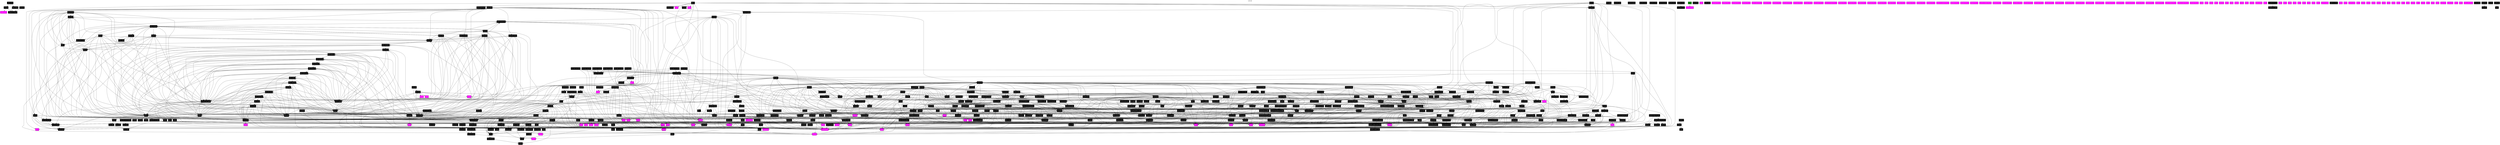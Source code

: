 digraph GRAPH_0 {

  // Generated by Graph::Easy 0.76 at Thu Aug  6 17:17:11 2020

  edge [ arrowhead=normal ];
  graph [ label="Call Gdl", labelloc=top ];
  node [
    fillcolor=white,
    fontsize=11,
    shape=box,
    style=filled ];

  0 [ color="#000000", fillcolor="#000000", fontcolor="#ffffff", label=".init_proc\l" ]
  1 [ color="#000000", fillcolor="#ff00ff", fontcolor="#ffffff", label=".strcmp\l" ]
  10 [ color="#000000", fillcolor="#ff00ff", fontcolor="#ffffff", label=".fclose\l" ]
  100 [ color="#000000", fillcolor="#000000", fontcolor="#ffffff", label="truncate_path\l" ]
  101 [ color="#000000", fillcolor="#000000", fontcolor="#ffffff", label="left\l" ]
  102 [ color="#000000", fillcolor="#000000", fontcolor="#ffffff", label="is_space\l" ]
  103 [ color="#000000", fillcolor="#000000", fontcolor="#ffffff", label="skip_whitespaces\l" ]
  104 [ color="#000000", fillcolor="#000000", fontcolor="#ffffff", label="cur\l" ]
  105 [ color="#000000", fillcolor="#000000", fontcolor="#ffffff", label="test_and_skip\l" ]
  106 [ color="#000000", fillcolor="#000000", fontcolor="#ffffff", label="is_alpha\l" ]
  107 [ color="#000000", fillcolor="#000000", fontcolor="#ffffff", label="is_digit\l" ]
  108 [ color="#000000", fillcolor="#000000", fontcolor="#ffffff", label="is_hex_digit\l" ]
  109 [ color="#000000", fillcolor="#000000", fontcolor="#ffffff", label="get_escape_len\l" ]
  11 [ color="#000000", fillcolor="#ff00ff", fontcolor="#ffffff", label=".memcmp\l" ]
  110 [ color="#000000", fillcolor="#000000", fontcolor="#ffffff", label="parse_identifier\l" ]
  111 [ color="#000000", fillcolor="#000000", fontcolor="#ffffff", label="get_utf8_char_len\l" ]
  112 [ color="#000000", fillcolor="#000000", fontcolor="#ffffff", label="parse_string\l" ]
  113 [ color="#000000", fillcolor="#000000", fontcolor="#ffffff", label="parse_number\l" ]
  114 [ color="#000000", fillcolor="#000000", fontcolor="#ffffff", label="parse_array\l" ]
  115 [ color="#000000", fillcolor="#000000", fontcolor="#ffffff", label="expect\l" ]
  116 [ color="#000000", fillcolor="#000000", fontcolor="#ffffff", label="parse_value\l" ]
  117 [ color="#000000", fillcolor="#000000", fontcolor="#ffffff", label="parse_key\l" ]
  118 [ color="#000000", fillcolor="#000000", fontcolor="#ffffff", label="parse_pair\l" ]
  119 [ color="#000000", fillcolor="#000000", fontcolor="#ffffff", label="parse_object\l" ]
  12 [ color="#000000", fillcolor="#ff00ff", fontcolor="#ffffff", label=".__stack_chk_fail\l" ]
  120 [ color="#000000", fillcolor="#000000", fontcolor="#ffffff", label="doit\l" ]
  121 [ color="#000000", fillcolor="#000000", fontcolor="#ffffff", label="json_escape\l" ]
  122 [ color="#000000", fillcolor="#000000", fontcolor="#ffffff", label="json_printer_buf\l" ]
  123 [ color="#000000", fillcolor="#000000", fontcolor="#ffffff", label="json_printer_file\l" ]
  124 [ color="#000000", fillcolor="#000000", fontcolor="#ffffff", label="b64idx\l" ]
  125 [ color="#000000", fillcolor="#000000", fontcolor="#ffffff", label="b64rev\l" ]
  126 [ color="#000000", fillcolor="#000000", fontcolor="#ffffff", label="hexdec\l" ]
  127 [ color="#000000", fillcolor="#000000", fontcolor="#ffffff", label="b64enc\l" ]
  128 [ color="#000000", fillcolor="#000000", fontcolor="#ffffff", label="b64dec\l" ]
  129 [ color="#000000", fillcolor="#000000", fontcolor="#ffffff", label="json_vprintf\l" ]
  13 [ color="#000000", fillcolor="#ff00ff", fontcolor="#ffffff", label=".fseek\l" ]
  130 [ color="#000000", fillcolor="#000000", fontcolor="#ffffff", label="json_printf\l" ]
  131 [ color="#000000", fillcolor="#000000", fontcolor="#ffffff", label="json_printf_array\l" ]
  132 [ color="#000000", fillcolor="#000000", fontcolor="#ffffff", label="json_walk\l" ]
  133 [ color="#000000", fillcolor="#000000", fontcolor="#ffffff", label="json_scanf_array_elem_cb\l" ]
  134 [ color="#000000", fillcolor="#000000", fontcolor="#ffffff", label="json_scanf_array_elem\l" ]
  135 [ color="#000000", fillcolor="#000000", fontcolor="#ffffff", label="json_unescape\l" ]
  136 [ color="#000000", fillcolor="#000000", fontcolor="#ffffff", label="json_scanf_cb\l" ]
  137 [ color="#000000", fillcolor="#000000", fontcolor="#ffffff", label="json_vscanf\l" ]
  138 [ color="#000000", fillcolor="#000000", fontcolor="#ffffff", label="json_scanf\l" ]
  139 [ color="#000000", fillcolor="#000000", fontcolor="#ffffff", label="json_vfprintf\l" ]
  14 [ color="#000000", fillcolor="#ff00ff", fontcolor="#ffffff", label=".fwrite\l" ]
  140 [ color="#000000", fillcolor="#000000", fontcolor="#ffffff", label="json_fprintf\l" ]
  141 [ color="#000000", fillcolor="#000000", fontcolor="#ffffff", label="json_fread\l" ]
  142 [ color="#000000", fillcolor="#000000", fontcolor="#ffffff", label="get_matched_prefix_len\l" ]
  143 [ color="#000000", fillcolor="#000000", fontcolor="#ffffff", label="json_vsetf_cb\l" ]
  144 [ color="#000000", fillcolor="#000000", fontcolor="#ffffff", label="json_vsetf\l" ]
  145 [ color="#000000", fillcolor="#000000", fontcolor="#ffffff", label="json_setf\l" ]
  146 [ color="#000000", fillcolor="#000000", fontcolor="#ffffff", label="indent\l" ]
  147 [ color="#000000", fillcolor="#000000", fontcolor="#ffffff", label="print_key\l" ]
  148 [ color="#000000", fillcolor="#000000", fontcolor="#ffffff", label="prettify_cb\l" ]
  149 [ color="#000000", fillcolor="#000000", fontcolor="#ffffff", label="json_prettify\l" ]
  15 [ color="#000000", fillcolor="#ff00ff", fontcolor="#ffffff", label=".fread\l" ]
  150 [ color="#000000", fillcolor="#000000", fontcolor="#ffffff", label="json_prettify_file\l" ]
  151 [ color="#000000", fillcolor="#000000", fontcolor="#ffffff", label="next_set_key\l" ]
  152 [ color="#000000", fillcolor="#000000", fontcolor="#ffffff", label="next_cb\l" ]
  153 [ color="#000000", fillcolor="#000000", fontcolor="#ffffff", label="json_next\l" ]
  154 [ color="#000000", fillcolor="#000000", fontcolor="#ffffff", label="json_next_key\l" ]
  155 [ color="#000000", fillcolor="#000000", fontcolor="#ffffff", label="json_next_elem\l" ]
  156 [ color="#000000", fillcolor="#000000", fontcolor="#ffffff", label="ffi_set_word\l" ]
  157 [ color="#000000", fillcolor="#000000", fontcolor="#ffffff", label="ffi_set_bool\l" ]
  158 [ color="#000000", fillcolor="#000000", fontcolor="#ffffff", label="ffi_set_ptr\l" ]
  159 [ color="#000000", fillcolor="#000000", fontcolor="#ffffff", label="ffi_set_double\l" ]
  16 [ color="#000000", fillcolor="#ff00ff", fontcolor="#ffffff", label=".realloc\l" ]
  160 [ color="#000000", fillcolor="#000000", fontcolor="#ffffff", label="ffi_set_float\l" ]
  161 [ color="#000000", fillcolor="#000000", fontcolor="#ffffff", label="ffi_call\l" ]
  162 [ color="#000000", fillcolor="#000000", fontcolor="#ffffff", label="v_sprintf_s\l" ]
  163 [ color="#000000", fillcolor="#000000", fontcolor="#ffffff", label="mjs_mk_array\l" ]
  164 [ color="#000000", fillcolor="#000000", fontcolor="#ffffff", label="mjs_is_array\l" ]
  165 [ color="#000000", fillcolor="#000000", fontcolor="#ffffff", label="mjs_array_get\l" ]
  166 [ color="#000000", fillcolor="#000000", fontcolor="#ffffff", label="mjs_array_get2\l" ]
  167 [ color="#000000", fillcolor="#000000", fontcolor="#ffffff", label="mjs_array_length\l" ]
  168 [ color="#000000", fillcolor="#000000", fontcolor="#ffffff", label="mjs_array_set\l" ]
  169 [ color="#000000", fillcolor="#000000", fontcolor="#ffffff", label="mjs_array_del\l" ]
  17 [ color="#000000", fillcolor="#ff00ff", fontcolor="#ffffff", label=".malloc\l" ]
  170 [ color="#000000", fillcolor="#000000", fontcolor="#ffffff", label="mjs_array_push\l" ]
  171 [ color="#000000", fillcolor="#000000", fontcolor="#ffffff", label="mjs_array_push_internal\l" ]
  172 [ color="#000000", fillcolor="#000000", fontcolor="#ffffff", label="move_item\l" ]
  173 [ color="#000000", fillcolor="#000000", fontcolor="#ffffff", label="mjs_array_splice\l" ]
  174 [ color="#000000", fillcolor="#000000", fontcolor="#ffffff", label="add_lineno_map_item\l" ]
  175 [ color="#000000", fillcolor="#000000", fontcolor="#ffffff", label="emit_byte\l" ]
  176 [ color="#000000", fillcolor="#000000", fontcolor="#ffffff", label="emit_int\l" ]
  177 [ color="#000000", fillcolor="#000000", fontcolor="#ffffff", label="emit_str\l" ]
  178 [ color="#000000", fillcolor="#000000", fontcolor="#ffffff", label="mjs_bcode_insert_offset\l" ]
  179 [ color="#000000", fillcolor="#000000", fontcolor="#ffffff", label="mjs_bcode_part_add\l" ]
  18 [ color="#000000", fillcolor="#ff00ff", fontcolor="#ffffff", label=".puts\l" ]
  180 [ color="#000000", fillcolor="#000000", fontcolor="#ffffff", label="mjs_bcode_part_get\l" ]
  181 [ color="#000000", fillcolor="#000000", fontcolor="#ffffff", label="mjs_bcode_part_get_by_offset\l" ]
  182 [ color="#000000", fillcolor="#000000", fontcolor="#ffffff", label="mjs_bcode_parts_cnt\l" ]
  183 [ color="#000000", fillcolor="#000000", fontcolor="#ffffff", label="mjs_bcode_commit\l" ]
  184 [ color="#000000", fillcolor="#000000", fontcolor="#ffffff", label="mjs_print\l" ]
  185 [ color="#000000", fillcolor="#000000", fontcolor="#ffffff", label="mjs_get_loaded_file_bcode\l" ]
  186 [ color="#000000", fillcolor="#000000", fontcolor="#ffffff", label="mjs_load\l" ]
  187 [ color="#000000", fillcolor="#000000", fontcolor="#ffffff", label="mjs_get_mjs\l" ]
  188 [ color="#000000", fillcolor="#000000", fontcolor="#ffffff", label="mjs_chr\l" ]
  189 [ color="#000000", fillcolor="#000000", fontcolor="#ffffff", label="mjs_do_gc\l" ]
  19 [ color="#000000", fillcolor="#ff00ff", fontcolor="#ffffff", label=".modf\l" ]
  190 [ color="#000000", fillcolor="#000000", fontcolor="#ffffff", label="mjs_init_builtin\l" ]
  191 [ color="#000000", fillcolor="#000000", fontcolor="#ffffff", label="mjs_to_string\l" ]
  192 [ color="#000000", fillcolor="#000000", fontcolor="#ffffff", label="mjs_to_boolean_v\l" ]
  193 [ color="#000000", fillcolor="#000000", fontcolor="#ffffff", label="mjs_is_truthy\l" ]
  194 [ color="#000000", fillcolor="#000000", fontcolor="#ffffff", label="mjs_destroy\l" ]
  195 [ color="#000000", fillcolor="#000000", fontcolor="#ffffff", label="mjs_create\l" ]
  196 [ color="#000000", fillcolor="#000000", fontcolor="#ffffff", label="mjs_set_errorf\l" ]
  197 [ color="#000000", fillcolor="#000000", fontcolor="#ffffff", label="mjs_prepend_errorf\l" ]
  198 [ color="#000000", fillcolor="#000000", fontcolor="#ffffff", label="mjs_print_error\l" ]
  199 [ color="#000000", fillcolor="#000000", fontcolor="#ffffff", label="mjs_die\l" ]
  2 [ color="#000000", fillcolor="#ff00ff", fontcolor="#ffffff", label=".printf\l" ]
  20 [ color="#000000", fillcolor="#ff00ff", fontcolor="#ffffff", label=".strtoul\l" ]
  200 [ color="#000000", fillcolor="#000000", fontcolor="#ffffff", label="mjs_strerror\l" ]
  201 [ color="#000000", fillcolor="#000000", fontcolor="#ffffff", label="mjs_get_func_addr\l" ]
  202 [ color="#000000", fillcolor="#000000", fontcolor="#ffffff", label="mjs_get_type\l" ]
  203 [ color="#000000", fillcolor="#000000", fontcolor="#ffffff", label="mjs_get_global\l" ]
  204 [ color="#000000", fillcolor="#000000", fontcolor="#ffffff", label="mjs_append_stack_trace_line\l" ]
  205 [ color="#000000", fillcolor="#000000", fontcolor="#ffffff", label="mjs_gen_stack_trace\l" ]
  206 [ color="#000000", fillcolor="#000000", fontcolor="#ffffff", label="mjs_own\l" ]
  207 [ color="#000000", fillcolor="#000000", fontcolor="#ffffff", label="mjs_disown\l" ]
  208 [ color="#000000", fillcolor="#000000", fontcolor="#ffffff", label="mjs_getretvalpos\l" ]
  209 [ color="#000000", fillcolor="#000000", fontcolor="#ffffff", label="mjs_nargs\l" ]
  21 [ color="#000000", fillcolor="#ff00ff", fontcolor="#ffffff", label=".strchr\l" ]
  210 [ color="#000000", fillcolor="#000000", fontcolor="#ffffff", label="mjs_arg\l" ]
  211 [ color="#000000", fillcolor="#000000", fontcolor="#ffffff", label="mjs_return\l" ]
  212 [ color="#000000", fillcolor="#000000", fontcolor="#ffffff", label="vtop\l" ]
  213 [ color="#000000", fillcolor="#000000", fontcolor="#ffffff", label="mjs_stack_size\l" ]
  214 [ color="#000000", fillcolor="#000000", fontcolor="#ffffff", label="vptr\l" ]
  215 [ color="#000000", fillcolor="#000000", fontcolor="#ffffff", label="mjs_pop\l" ]
  216 [ color="#000000", fillcolor="#000000", fontcolor="#ffffff", label="push_mjs_val\l" ]
  217 [ color="#000000", fillcolor="#000000", fontcolor="#ffffff", label="mjs_pop_val\l" ]
  218 [ color="#000000", fillcolor="#000000", fontcolor="#ffffff", label="mjs_push\l" ]
  219 [ color="#000000", fillcolor="#000000", fontcolor="#ffffff", label="mjs_set_generate_jsc\l" ]
  22 [ color="#000000", fillcolor="#ff00ff", fontcolor="#ffffff", label=".strlen\l" ]
  220 [ color="#000000", fillcolor="#000000", fontcolor="#ffffff", label="mjs_mem_to_ptr\l" ]
  221 [ color="#000000", fillcolor="#000000", fontcolor="#ffffff", label="mjs_mem_get_ptr\l" ]
  222 [ color="#000000", fillcolor="#000000", fontcolor="#ffffff", label="mjs_mem_set_ptr\l" ]
  223 [ color="#000000", fillcolor="#000000", fontcolor="#ffffff", label="mjs_mem_get_dbl\l" ]
  224 [ color="#000000", fillcolor="#000000", fontcolor="#ffffff", label="mjs_mem_set_dbl\l" ]
  225 [ color="#000000", fillcolor="#000000", fontcolor="#ffffff", label="mjs_mem_get_uint\l" ]
  226 [ color="#000000", fillcolor="#000000", fontcolor="#ffffff", label="mjs_mem_get_int\l" ]
  227 [ color="#000000", fillcolor="#000000", fontcolor="#ffffff", label="mjs_mem_set_uint\l" ]
  228 [ color="#000000", fillcolor="#000000", fontcolor="#ffffff", label="mjs_mem_set_int\l" ]
  229 [ color="#000000", fillcolor="#000000", fontcolor="#ffffff", label="call_stack_push_frame\l" ]
  23 [ color="#000000", fillcolor="#ff00ff", fontcolor="#ffffff", label=".__libc_start_main\l" ]
  230 [ color="#000000", fillcolor="#000000", fontcolor="#ffffff", label="call_stack_restore_frame\l" ]
  231 [ color="#000000", fillcolor="#000000", fontcolor="#ffffff", label="mjs_find_scope\l" ]
  232 [ color="#000000", fillcolor="#000000", fontcolor="#ffffff", label="mjs_get_this\l" ]
  233 [ color="#000000", fillcolor="#000000", fontcolor="#ffffff", label="do_arith_op\l" ]
  234 [ color="#000000", fillcolor="#000000", fontcolor="#ffffff", label="set_no_autoconversion_error\l" ]
  235 [ color="#000000", fillcolor="#000000", fontcolor="#ffffff", label="do_op\l" ]
  236 [ color="#000000", fillcolor="#000000", fontcolor="#ffffff", label="op_assign\l" ]
  237 [ color="#000000", fillcolor="#000000", fontcolor="#ffffff", label="check_equal\l" ]
  238 [ color="#000000", fillcolor="#000000", fontcolor="#ffffff", label="exec_expr\l" ]
  239 [ color="#000000", fillcolor="#000000", fontcolor="#ffffff", label="getprop_builtin_string\l" ]
  24 [ color="#000000", fillcolor="#ff00ff", fontcolor="#ffffff", label=".fprintf\l" ]
  240 [ color="#000000", fillcolor="#000000", fontcolor="#ffffff", label="getprop_builtin_array\l" ]
  241 [ color="#000000", fillcolor="#000000", fontcolor="#ffffff", label="getprop_builtin_foreign\l" ]
  242 [ color="#000000", fillcolor="#000000", fontcolor="#ffffff", label="getprop_builtin\l" ]
  243 [ color="#000000", fillcolor="#000000", fontcolor="#ffffff", label="mjs_execute\l" ]
  244 [ color="#000000", fillcolor="#000000", fontcolor="#ffffff", label="mjs_exec_internal\l" ]
  245 [ color="#000000", fillcolor="#000000", fontcolor="#ffffff", label="mjs_exec\l" ]
  246 [ color="#000000", fillcolor="#000000", fontcolor="#ffffff", label="mjs_exec_file\l" ]
  247 [ color="#000000", fillcolor="#000000", fontcolor="#ffffff", label="mjs_call\l" ]
  248 [ color="#000000", fillcolor="#000000", fontcolor="#ffffff", label="mjs_apply\l" ]
  249 [ color="#000000", fillcolor="#000000", fontcolor="#ffffff", label="mjs_set_ffi_resolver\l" ]
  25 [ color="#000000", fillcolor="#ff00ff", fontcolor="#ffffff", label=".dlsym\l" ]
  250 [ color="#000000", fillcolor="#000000", fontcolor="#ffffff", label="parse_cval_type\l" ]
  251 [ color="#000000", fillcolor="#000000", fontcolor="#ffffff", label="mjs_parse_ffi_signature\l" ]
  252 [ color="#000000", fillcolor="#000000", fontcolor="#ffffff", label="ffi_cb_impl_generic\l" ]
  253 [ color="#000000", fillcolor="#000000", fontcolor="#ffffff", label="ffi_init_cb_data_wwww\l" ]
  254 [ color="#000000", fillcolor="#000000", fontcolor="#ffffff", label="ffi_cb_impl_wpwwwww\l" ]
  255 [ color="#000000", fillcolor="#000000", fontcolor="#ffffff", label="ffi_cb_impl_wwpwwww\l" ]
  256 [ color="#000000", fillcolor="#000000", fontcolor="#ffffff", label="ffi_cb_impl_wwwpwww\l" ]
  257 [ color="#000000", fillcolor="#000000", fontcolor="#ffffff", label="ffi_cb_impl_wwwwpww\l" ]
  258 [ color="#000000", fillcolor="#000000", fontcolor="#ffffff", label="ffi_cb_impl_wwwwwpw\l" ]
  259 [ color="#000000", fillcolor="#000000", fontcolor="#ffffff", label="ffi_cb_impl_wwwwwwp\l" ]
  26 [ color="#000000", fillcolor="#ff00ff", fontcolor="#ffffff", label=".ftell\l" ]
  260 [ color="#000000", fillcolor="#000000", fontcolor="#ffffff", label="ffi_cb_impl_wpd\l" ]
  261 [ color="#000000", fillcolor="#000000", fontcolor="#ffffff", label="ffi_cb_impl_wdp\l" ]
  262 [ color="#000000", fillcolor="#000000", fontcolor="#ffffff", label="ffi_get_matching\l" ]
  263 [ color="#000000", fillcolor="#000000", fontcolor="#ffffff", label="get_cb_impl_by_signature\l" ]
  264 [ color="#000000", fillcolor="#000000", fontcolor="#ffffff", label="mjs_ffi_sig_to_value\l" ]
  265 [ color="#000000", fillcolor="#000000", fontcolor="#ffffff", label="mjs_is_ffi_sig\l" ]
  266 [ color="#000000", fillcolor="#000000", fontcolor="#ffffff", label="mjs_get_ffi_sig_struct\l" ]
  267 [ color="#000000", fillcolor="#000000", fontcolor="#ffffff", label="mjs_mk_ffi_sig\l" ]
  268 [ color="#000000", fillcolor="#000000", fontcolor="#ffffff", label="mjs_ffi_sig_destructor\l" ]
  269 [ color="#000000", fillcolor="#000000", fontcolor="#ffffff", label="mjs_ffi_call\l" ]
  27 [ color="#000000", fillcolor="#ff00ff", fontcolor="#ffffff", label=".__isoc99_sscanf\l" ]
  270 [ color="#000000", fillcolor="#000000", fontcolor="#ffffff", label="mjs_ffi_call2\l" ]
  271 [ color="#000000", fillcolor="#000000", fontcolor="#ffffff", label="mjs_ffi_cb_free\l" ]
  272 [ color="#000000", fillcolor="#000000", fontcolor="#ffffff", label="mjs_ffi_args_free_list\l" ]
  273 [ color="#000000", fillcolor="#000000", fontcolor="#ffffff", label="mjs_ffi_sig_init\l" ]
  274 [ color="#000000", fillcolor="#000000", fontcolor="#ffffff", label="mjs_ffi_sig_copy\l" ]
  275 [ color="#000000", fillcolor="#000000", fontcolor="#ffffff", label="mjs_ffi_sig_free\l" ]
  276 [ color="#000000", fillcolor="#000000", fontcolor="#ffffff", label="mjs_ffi_sig_set_val_type\l" ]
  277 [ color="#000000", fillcolor="#000000", fontcolor="#ffffff", label="mjs_ffi_sig_validate\l" ]
  278 [ color="#000000", fillcolor="#000000", fontcolor="#ffffff", label="mjs_ffi_is_regular_word\l" ]
  279 [ color="#000000", fillcolor="#000000", fontcolor="#ffffff", label="mjs_ffi_is_regular_word_or_void\l" ]
  28 [ color="#000000", fillcolor="#ff00ff", fontcolor="#ffffff", label=".fopen\l" ]
  280 [ color="#000000", fillcolor="#000000", fontcolor="#ffffff", label="new_object\l" ]
  281 [ color="#000000", fillcolor="#000000", fontcolor="#ffffff", label="new_property\l" ]
  282 [ color="#000000", fillcolor="#000000", fontcolor="#ffffff", label="new_ffi_sig\l" ]
  283 [ color="#000000", fillcolor="#000000", fontcolor="#ffffff", label="gc_arena_init\l" ]
  284 [ color="#000000", fillcolor="#000000", fontcolor="#ffffff", label="gc_arena_destroy\l" ]
  285 [ color="#000000", fillcolor="#000000", fontcolor="#ffffff", label="gc_free_block\l" ]
  286 [ color="#000000", fillcolor="#000000", fontcolor="#ffffff", label="gc_new_block\l" ]
  287 [ color="#000000", fillcolor="#000000", fontcolor="#ffffff", label="gc_arena_is_gc_needed\l" ]
  288 [ color="#000000", fillcolor="#000000", fontcolor="#ffffff", label="gc_strings_is_gc_needed\l" ]
  289 [ color="#000000", fillcolor="#000000", fontcolor="#ffffff", label="gc_alloc_cell\l" ]
  29 [ color="#000000", fillcolor="#ff00ff", fontcolor="#ffffff", label=".memset\l" ]
  290 [ color="#000000", fillcolor="#000000", fontcolor="#ffffff", label="gc_sweep\l" ]
  291 [ color="#000000", fillcolor="#000000", fontcolor="#ffffff", label="gc_mark_ffi_sig\l" ]
  292 [ color="#000000", fillcolor="#000000", fontcolor="#ffffff", label="gc_mark_object\l" ]
  293 [ color="#000000", fillcolor="#000000", fontcolor="#ffffff", label="gc_mark_string\l" ]
  294 [ color="#000000", fillcolor="#000000", fontcolor="#ffffff", label="gc_mark\l" ]
  295 [ color="#000000", fillcolor="#000000", fontcolor="#ffffff", label="gc_string_mjs_val_to_offset\l" ]
  296 [ color="#000000", fillcolor="#000000", fontcolor="#ffffff", label="gc_string_val_from_offset\l" ]
  297 [ color="#000000", fillcolor="#000000", fontcolor="#ffffff", label="gc_compact_strings\l" ]
  298 [ color="#000000", fillcolor="#000000", fontcolor="#ffffff", label="maybe_gc\l" ]
  299 [ color="#000000", fillcolor="#000000", fontcolor="#ffffff", label="gc_mark_val_array\l" ]
  3 [ color="#000000", fillcolor="#ff00ff", fontcolor="#ffffff", label=".strcspn\l" ]
  30 [ color="#000000", fillcolor="#ff00ff", fontcolor="#ffffff", label=".snprintf\l" ]
  300 [ color="#000000", fillcolor="#000000", fontcolor="#ffffff", label="gc_mark_mbuf_pt\l" ]
  301 [ color="#000000", fillcolor="#000000", fontcolor="#ffffff", label="gc_mark_mbuf_val\l" ]
  302 [ color="#000000", fillcolor="#000000", fontcolor="#ffffff", label="gc_mark_ffi_cbargs_list\l" ]
  303 [ color="#000000", fillcolor="#000000", fontcolor="#ffffff", label="mjs_gc\l" ]
  304 [ color="#000000", fillcolor="#000000", fontcolor="#ffffff", label="gc_check_val\l" ]
  305 [ color="#000000", fillcolor="#000000", fontcolor="#ffffff", label="gc_check_ptr\l" ]
  306 [ color="#000000", fillcolor="#000000", fontcolor="#ffffff", label="should_skip_for_json\l" ]
  307 [ color="#000000", fillcolor="#000000", fontcolor="#ffffff", label="append_hex\l" ]
  308 [ color="#000000", fillcolor="#000000", fontcolor="#ffffff", label="snquote\l" ]
  309 [ color="#000000", fillcolor="#000000", fontcolor="#ffffff", label="to_json_or_debug\l" ]
  31 [ color="#000000", fillcolor="#ff00ff", fontcolor="#ffffff", label=".putchar\l" ]
  310 [ color="#000000", fillcolor="#000000", fontcolor="#ffffff", label="mjs_json_stringify\l" ]
  311 [ color="#000000", fillcolor="#000000", fontcolor="#ffffff", label="alloc_json_frame\l" ]
  312 [ color="#000000", fillcolor="#000000", fontcolor="#ffffff", label="free_json_frame\l" ]
  313 [ color="#000000", fillcolor="#000000", fontcolor="#ffffff", label="frozen_cb\l" ]
  314 [ color="#000000", fillcolor="#000000", fontcolor="#ffffff", label="mjs_json_parse\l" ]
  315 [ color="#000000", fillcolor="#000000", fontcolor="#ffffff", label="mjs_op_json_stringify\l" ]
  316 [ color="#000000", fillcolor="#000000", fontcolor="#ffffff", label="mjs_op_json_parse\l" ]
  317 [ color="#000000", fillcolor="#000000", fontcolor="#ffffff", label="main\l" ]
  318 [ color="#000000", fillcolor="#000000", fontcolor="#ffffff", label="mjs_object_to_value\l" ]
  319 [ color="#000000", fillcolor="#000000", fontcolor="#ffffff", label="get_object_struct\l" ]
  32 [ color="#000000", fillcolor="#ff00ff", fontcolor="#ffffff", label=".memchr\l" ]
  320 [ color="#000000", fillcolor="#000000", fontcolor="#ffffff", label="mjs_mk_object\l" ]
  321 [ color="#000000", fillcolor="#000000", fontcolor="#ffffff", label="mjs_is_object\l" ]
  322 [ color="#000000", fillcolor="#000000", fontcolor="#ffffff", label="mjs_get_own_property\l" ]
  323 [ color="#000000", fillcolor="#000000", fontcolor="#ffffff", label="mjs_get_own_property_v\l" ]
  324 [ color="#000000", fillcolor="#000000", fontcolor="#ffffff", label="mjs_mk_property\l" ]
  325 [ color="#000000", fillcolor="#000000", fontcolor="#ffffff", label="mjs_get\l" ]
  326 [ color="#000000", fillcolor="#000000", fontcolor="#ffffff", label="mjs_get_v\l" ]
  327 [ color="#000000", fillcolor="#000000", fontcolor="#ffffff", label="mjs_get_v_proto\l" ]
  328 [ color="#000000", fillcolor="#000000", fontcolor="#ffffff", label="mjs_set\l" ]
  329 [ color="#000000", fillcolor="#000000", fontcolor="#ffffff", label="mjs_set_v\l" ]
  33 [ color="#000000", fillcolor="#ff00ff", fontcolor="#ffffff", label=".strncpy\l" ]
  330 [ color="#000000", fillcolor="#000000", fontcolor="#ffffff", label="mjs_set_internal\l" ]
  331 [ color="#000000", fillcolor="#000000", fontcolor="#ffffff", label="mjs_destroy_property\l" ]
  332 [ color="#000000", fillcolor="#000000", fontcolor="#ffffff", label="mjs_del\l" ]
  333 [ color="#000000", fillcolor="#000000", fontcolor="#ffffff", label="mjs_next\l" ]
  334 [ color="#000000", fillcolor="#000000", fontcolor="#ffffff", label="mjs_op_create_object\l" ]
  335 [ color="#000000", fillcolor="#000000", fontcolor="#ffffff", label="mjs_struct_to_obj\l" ]
  336 [ color="#000000", fillcolor="#000000", fontcolor="#ffffff", label="ptest\l" ]
  337 [ color="#000000", fillcolor="#000000", fontcolor="#ffffff", label="findtok\l" ]
  338 [ color="#000000", fillcolor="#000000", fontcolor="#ffffff", label="emit_op\l" ]
  339 [ color="#000000", fillcolor="#000000", fontcolor="#ffffff", label="emit_init_offset\l" ]
  34 [ color="#000000", fillcolor="#ff00ff", fontcolor="#ffffff", label=".strtod\l" ]
  340 [ color="#000000", fillcolor="#000000", fontcolor="#ffffff", label="parse_statement_list\l" ]
  341 [ color="#000000", fillcolor="#000000", fontcolor="#ffffff", label="parse_block\l" ]
  342 [ color="#000000", fillcolor="#000000", fontcolor="#ffffff", label="parse_function\l" ]
  343 [ color="#000000", fillcolor="#000000", fontcolor="#ffffff", label="parse_object_literal\l" ]
  344 [ color="#000000", fillcolor="#000000", fontcolor="#ffffff", label="parse_array_literal\l" ]
  345 [ color="#000000", fillcolor="#000000", fontcolor="#ffffff", label="parse_literal\l" ]
  346 [ color="#000000", fillcolor="#000000", fontcolor="#ffffff", label="parse_call_dot_mem\l" ]
  347 [ color="#000000", fillcolor="#000000", fontcolor="#ffffff", label="parse_postfix\l" ]
  348 [ color="#000000", fillcolor="#000000", fontcolor="#ffffff", label="parse_unary\l" ]
  349 [ color="#000000", fillcolor="#000000", fontcolor="#ffffff", label="parse_mul_div_rem\l" ]
  35 [ color="#000000", fillcolor="#ff00ff", fontcolor="#ffffff", label=".vfprintf\l" ]
  350 [ color="#000000", fillcolor="#000000", fontcolor="#ffffff", label="parse_plus_minus\l" ]
  351 [ color="#000000", fillcolor="#000000", fontcolor="#ffffff", label="parse_shifts\l" ]
  352 [ color="#000000", fillcolor="#000000", fontcolor="#ffffff", label="parse_comparison\l" ]
  353 [ color="#000000", fillcolor="#000000", fontcolor="#ffffff", label="parse_equality\l" ]
  354 [ color="#000000", fillcolor="#000000", fontcolor="#ffffff", label="parse_bitwise_and\l" ]
  355 [ color="#000000", fillcolor="#000000", fontcolor="#ffffff", label="parse_bitwise_xor\l" ]
  356 [ color="#000000", fillcolor="#000000", fontcolor="#ffffff", label="parse_bitwise_or\l" ]
  357 [ color="#000000", fillcolor="#000000", fontcolor="#ffffff", label="parse_logical_and\l" ]
  358 [ color="#000000", fillcolor="#000000", fontcolor="#ffffff", label="parse_logical_or\l" ]
  359 [ color="#000000", fillcolor="#000000", fontcolor="#ffffff", label="parse_ternary\l" ]
  36 [ color="#000000", fillcolor="#ff00ff", fontcolor="#ffffff", label=".strrchr\l" ]
  360 [ color="#000000", fillcolor="#000000", fontcolor="#ffffff", label="parse_assignment\l" ]
  361 [ color="#000000", fillcolor="#000000", fontcolor="#ffffff", label="parse_expr\l" ]
  362 [ color="#000000", fillcolor="#000000", fontcolor="#ffffff", label="parse_let\l" ]
  363 [ color="#000000", fillcolor="#000000", fontcolor="#ffffff", label="parse_block_or_stmt\l" ]
  364 [ color="#000000", fillcolor="#000000", fontcolor="#ffffff", label="parse_for_in\l" ]
  365 [ color="#000000", fillcolor="#000000", fontcolor="#ffffff", label="check_for_in\l" ]
  366 [ color="#000000", fillcolor="#000000", fontcolor="#ffffff", label="parse_for\l" ]
  367 [ color="#000000", fillcolor="#000000", fontcolor="#ffffff", label="parse_while\l" ]
  368 [ color="#000000", fillcolor="#000000", fontcolor="#ffffff", label="parse_if\l" ]
  369 [ color="#000000", fillcolor="#000000", fontcolor="#ffffff", label="pstate_revert\l" ]
  37 [ color="#000000", fillcolor="#ff00ff", fontcolor="#ffffff", label=".fputc\l" ]
  370 [ color="#000000", fillcolor="#000000", fontcolor="#ffffff", label="parse_return\l" ]
  371 [ color="#000000", fillcolor="#000000", fontcolor="#ffffff", label="parse_statement\l" ]
  372 [ color="#000000", fillcolor="#000000", fontcolor="#ffffff", label="mjs_parse\l" ]
  373 [ color="#000000", fillcolor="#000000", fontcolor="#ffffff", label="mjs_mk_null\l" ]
  374 [ color="#000000", fillcolor="#000000", fontcolor="#ffffff", label="mjs_is_null\l" ]
  375 [ color="#000000", fillcolor="#000000", fontcolor="#ffffff", label="mjs_mk_undefined\l" ]
  376 [ color="#000000", fillcolor="#000000", fontcolor="#ffffff", label="mjs_is_undefined\l" ]
  377 [ color="#000000", fillcolor="#000000", fontcolor="#ffffff", label="mjs_mk_number\l" ]
  378 [ color="#000000", fillcolor="#000000", fontcolor="#ffffff", label="get_double\l" ]
  379 [ color="#000000", fillcolor="#000000", fontcolor="#ffffff", label="mjs_get_double\l" ]
  38 [ color="#000000", fillcolor="#ff00ff", fontcolor="#ffffff", label=".sprintf\l" ]
  380 [ color="#000000", fillcolor="#000000", fontcolor="#ffffff", label="mjs_get_int\l" ]
  381 [ color="#000000", fillcolor="#000000", fontcolor="#ffffff", label="mjs_get_int32\l" ]
  382 [ color="#000000", fillcolor="#000000", fontcolor="#ffffff", label="mjs_is_number\l" ]
  383 [ color="#000000", fillcolor="#000000", fontcolor="#ffffff", label="mjs_mk_boolean\l" ]
  384 [ color="#000000", fillcolor="#000000", fontcolor="#ffffff", label="mjs_get_bool\l" ]
  385 [ color="#000000", fillcolor="#000000", fontcolor="#ffffff", label="mjs_is_boolean\l" ]
  386 [ color="#000000", fillcolor="#000000", fontcolor="#ffffff", label="mjs_pointer_to_value\l" ]
  387 [ color="#000000", fillcolor="#000000", fontcolor="#ffffff", label="mjs_legit_pointer_to_value\l" ]
  388 [ color="#000000", fillcolor="#000000", fontcolor="#ffffff", label="get_ptr\l" ]
  389 [ color="#000000", fillcolor="#000000", fontcolor="#ffffff", label="mjs_get_ptr\l" ]
  39 [ color="#000000", fillcolor="#ff00ff", fontcolor="#ffffff", label=".vsnprintf\l" ]
  390 [ color="#000000", fillcolor="#000000", fontcolor="#ffffff", label="mjs_mk_foreign\l" ]
  391 [ color="#000000", fillcolor="#000000", fontcolor="#ffffff", label="mjs_mk_foreign_func\l" ]
  392 [ color="#000000", fillcolor="#000000", fontcolor="#ffffff", label="mjs_is_foreign\l" ]
  393 [ color="#000000", fillcolor="#000000", fontcolor="#ffffff", label="mjs_mk_function\l" ]
  394 [ color="#000000", fillcolor="#000000", fontcolor="#ffffff", label="mjs_is_function\l" ]
  395 [ color="#000000", fillcolor="#000000", fontcolor="#ffffff", label="mjs_op_isnan\l" ]
  396 [ color="#000000", fillcolor="#000000", fontcolor="#ffffff", label="chartorune\l" ]
  397 [ color="#000000", fillcolor="#000000", fontcolor="#ffffff", label="runetochar\l" ]
  398 [ color="#000000", fillcolor="#000000", fontcolor="#ffffff", label="mjs_is_string\l" ]
  399 [ color="#000000", fillcolor="#000000", fontcolor="#ffffff", label="mjs_mk_string\l" ]
  4 [ color="#000000", fillcolor="#ff00ff", fontcolor="#ffffff", label=".fflush\l" ]
  40 [ color="#000000", fillcolor="#ff00ff", fontcolor="#ffffff", label=".atoi\l" ]
  400 [ color="#000000", fillcolor="#000000", fontcolor="#ffffff", label="mjs_get_string\l" ]
  401 [ color="#000000", fillcolor="#000000", fontcolor="#ffffff", label="mjs_get_cstring\l" ]
  402 [ color="#000000", fillcolor="#000000", fontcolor="#ffffff", label="mjs_strcmp\l" ]
  403 [ color="#000000", fillcolor="#000000", fontcolor="#ffffff", label="cstr_to_ulong\l" ]
  404 [ color="#000000", fillcolor="#000000", fontcolor="#ffffff", label="str_to_ulong\l" ]
  405 [ color="#000000", fillcolor="#000000", fontcolor="#ffffff", label="s_cmp\l" ]
  406 [ color="#000000", fillcolor="#000000", fontcolor="#ffffff", label="s_concat\l" ]
  407 [ color="#000000", fillcolor="#000000", fontcolor="#ffffff", label="mjs_string_slice\l" ]
  408 [ color="#000000", fillcolor="#000000", fontcolor="#ffffff", label="mjs_string_char_code_at\l" ]
  409 [ color="#000000", fillcolor="#000000", fontcolor="#ffffff", label="mjs_mkstr\l" ]
  41 [ color="#000000", fillcolor="#ff00ff", fontcolor="#ffffff", label=".strncmp\l" ]
  410 [ color="#000000", fillcolor="#000000", fontcolor="#ffffff", label="hex\l" ]
  411 [ color="#000000", fillcolor="#000000", fontcolor="#ffffff", label="nextesc\l" ]
  412 [ color="#000000", fillcolor="#000000", fontcolor="#ffffff", label="unescape\l" ]
  413 [ color="#000000", fillcolor="#000000", fontcolor="#ffffff", label="embed_string\l" ]
  414 [ color="#000000", fillcolor="#000000", fontcolor="#ffffff", label="pinit\l" ]
  415 [ color="#000000", fillcolor="#000000", fontcolor="#ffffff", label="mjs_is_space\l" ]
  416 [ color="#000000", fillcolor="#000000", fontcolor="#ffffff", label="mjs_is_digit\l" ]
  417 [ color="#000000", fillcolor="#000000", fontcolor="#ffffff", label="mjs_is_alpha\l" ]
  418 [ color="#000000", fillcolor="#000000", fontcolor="#ffffff", label="mjs_is_ident\l" ]
  419 [ color="#000000", fillcolor="#000000", fontcolor="#ffffff", label="longtok\l" ]
  42 [ color="#000000", fillcolor="#ff00ff", fontcolor="#ffffff", label=".abort\l" ]
  420 [ color="#000000", fillcolor="#000000", fontcolor="#ffffff", label="longtok3\l" ]
  421 [ color="#000000", fillcolor="#000000", fontcolor="#ffffff", label="longtok4\l" ]
  422 [ color="#000000", fillcolor="#000000", fontcolor="#ffffff", label="getnum\l" ]
  423 [ color="#000000", fillcolor="#000000", fontcolor="#ffffff", label="is_reserved_word_token\l" ]
  424 [ color="#000000", fillcolor="#000000", fontcolor="#ffffff", label="getident\l" ]
  425 [ color="#000000", fillcolor="#000000", fontcolor="#ffffff", label="getstr\l" ]
  426 [ color="#000000", fillcolor="#000000", fontcolor="#ffffff", label="skip_spaces_and_comments\l" ]
  427 [ color="#000000", fillcolor="#000000", fontcolor="#ffffff", label="ptranslate\l" ]
  428 [ color="#000000", fillcolor="#000000", fontcolor="#ffffff", label="pnext\l" ]
  429 [ color="#000000", fillcolor="#000000", fontcolor="#ffffff", label="mjs_typeof\l" ]
  43 [ color="#000000", fillcolor="#ff00ff", fontcolor="#ffffff", label=".fputs\l" ]
  430 [ color="#000000", fillcolor="#000000", fontcolor="#ffffff", label="mjs_stringify_type\l" ]
  431 [ color="#000000", fillcolor="#000000", fontcolor="#ffffff", label="mjs_jprintf\l" ]
  432 [ color="#000000", fillcolor="#000000", fontcolor="#ffffff", label="mjs_sprintf\l" ]
  433 [ color="#000000", fillcolor="#000000", fontcolor="#ffffff", label="mjs_fprintf\l" ]
  434 [ color="#000000", fillcolor="#000000", fontcolor="#ffffff", label="opcodetostr\l" ]
  435 [ color="#000000", fillcolor="#000000", fontcolor="#ffffff", label="mjs_disasm_single\l" ]
  436 [ color="#000000", fillcolor="#000000", fontcolor="#ffffff", label="mjs_disasm\l" ]
  437 [ color="#000000", fillcolor="#000000", fontcolor="#ffffff", label="mjs_dump_obj_stack\l" ]
  438 [ color="#000000", fillcolor="#000000", fontcolor="#ffffff", label="mjs_dump\l" ]
  439 [ color="#000000", fillcolor="#000000", fontcolor="#ffffff", label="mjs_check_arg\l" ]
  44 [ color="#000000", fillcolor="#ff00ff", fontcolor="#ffffff", label=".strspn\l" ]
  440 [ color="#000000", fillcolor="#000000", fontcolor="#ffffff", label="mjs_normalize_idx\l" ]
  441 [ color="#000000", fillcolor="#000000", fontcolor="#ffffff", label="mjs_get_bcode_filename\l" ]
  442 [ color="#000000", fillcolor="#000000", fontcolor="#ffffff", label="mjs_get_bcode_filename_by_offset\l" ]
  443 [ color="#000000", fillcolor="#000000", fontcolor="#ffffff", label="mjs_get_lineno_by_offset\l" ]
  444 [ color="#000000", fillcolor="#000000", fontcolor="#ffffff", label="mjs_get_offset_by_call_frame_num\l" ]
  445 [ color="#000000", fillcolor="#000000", fontcolor="#ffffff", label="__divdi3\l" ]
  446 [ color="#000000", fillcolor="#000000", fontcolor="#ffffff", label="__moddi3\l" ]
  447 [ color="#000000", fillcolor="#000000", fontcolor="#ffffff", label="__libc_csu_init\l" ]
  448 [ color="#000000", fillcolor="#000000", fontcolor="#ffffff", label="__libc_csu_fini\l" ]
  449 [ color="#000000", fillcolor="#000000", fontcolor="#ffffff", label=".term_proc\l" ]
  45 [ color="#000000", fillcolor="#ff00ff", fontcolor="#ffffff", label=".__assert_fail\l" ]
  450 [ color="#000000", fillcolor="#ff00ff", fontcolor="#ffffff", label="strcmp@@GLIBC_2.0\l" ]
  451 [ color="#000000", fillcolor="#ff00ff", fontcolor="#ffffff", label="printf@@GLIBC_2.0\l" ]
  452 [ color="#000000", fillcolor="#ff00ff", fontcolor="#ffffff", label="strcspn@@GLIBC_2.0\l" ]
  453 [ color="#000000", fillcolor="#ff00ff", fontcolor="#ffffff", label="fflush@@GLIBC_2.0\l" ]
  454 [ color="#000000", fillcolor="#ff00ff", fontcolor="#ffffff", label="memmove@@GLIBC_2.0\l" ]
  455 [ color="#000000", fillcolor="#ff00ff", fontcolor="#ffffff", label="free@@GLIBC_2.0\l" ]
  456 [ color="#000000", fillcolor="#ff00ff", fontcolor="#ffffff", label="strdup@@GLIBC_2.0\l" ]
  457 [ color="#000000", fillcolor="#ff00ff", fontcolor="#ffffff", label="memcpy@@GLIBC_2.0\l" ]
  458 [ color="#000000", fillcolor="#ff00ff", fontcolor="#ffffff", label="tolower@@GLIBC_2.0\l" ]
  459 [ color="#000000", fillcolor="#ff00ff", fontcolor="#ffffff", label="fclose@@GLIBC_2.1\l" ]
  46 [ color="#000000", fillcolor="#ff00ff", fontcolor="#ffffff", label=".__ctype_b_loc\l" ]
  460 [ color="#000000", fillcolor="#ff00ff", fontcolor="#ffffff", label="memcmp@@GLIBC_2.0\l" ]
  461 [ color="#000000", fillcolor="#ff00ff", fontcolor="#ffffff", label="__stack_chk_fail@@GLIBC_2.4\l" ]
  462 [ color="#000000", fillcolor="#ff00ff", fontcolor="#ffffff", label="fseek@@GLIBC_2.0\l" ]
  463 [ color="#000000", fillcolor="#ff00ff", fontcolor="#ffffff", label="fwrite@@GLIBC_2.0\l" ]
  464 [ color="#000000", fillcolor="#ff00ff", fontcolor="#ffffff", label="fread@@GLIBC_2.0\l" ]
  465 [ color="#000000", fillcolor="#ff00ff", fontcolor="#ffffff", label="realloc@@GLIBC_2.0\l" ]
  466 [ color="#000000", fillcolor="#ff00ff", fontcolor="#ffffff", label="malloc@@GLIBC_2.0\l" ]
  467 [ color="#000000", fillcolor="#ff00ff", fontcolor="#ffffff", label="puts@@GLIBC_2.0\l" ]
  468 [ color="#000000", fillcolor="#ff00ff", fontcolor="#ffffff", label="modf@@GLIBC_2.0\l" ]
  469 [ color="#000000", fillcolor="#ff00ff", fontcolor="#ffffff", label="strtoul@@GLIBC_2.0\l" ]
  47 [ color="#000000", fillcolor="#ff00ff", fontcolor="#ffffff", label=".calloc\l" ]
  470 [ color="#000000", fillcolor="#ff00ff", fontcolor="#ffffff", label="strchr@@GLIBC_2.0\l" ]
  471 [ color="#000000", fillcolor="#ff00ff", fontcolor="#ffffff", label="strlen@@GLIBC_2.0\l" ]
  472 [ color="#000000", fillcolor="#ff00ff", fontcolor="#ffffff", label="__libc_start_main@@GLIBC_2.0\l" ]
  473 [ color="#000000", fillcolor="#ff00ff", fontcolor="#ffffff", label="fprintf@@GLIBC_2.0\l" ]
  474 [ color="#000000", fillcolor="#ff00ff", fontcolor="#ffffff", label="dlsym@@GLIBC_2.0\l" ]
  475 [ color="#000000", fillcolor="#ff00ff", fontcolor="#ffffff", label="ftell@@GLIBC_2.0\l" ]
  476 [ color="#000000", fillcolor="#ff00ff", fontcolor="#ffffff", label="__isoc99_sscanf@@GLIBC_2.7\l" ]
  477 [ color="#000000", fillcolor="#ff00ff", fontcolor="#ffffff", label="fopen@@GLIBC_2.1\l" ]
  478 [ color="#000000", fillcolor="#ff00ff", fontcolor="#ffffff", label="memset@@GLIBC_2.0\l" ]
  479 [ color="#000000", fillcolor="#ff00ff", fontcolor="#ffffff", label="snprintf@@GLIBC_2.0\l" ]
  48 [ color="#000000", fillcolor="#ff00ff", fontcolor="#ffffff", label="__gmon_start__\l" ]
  480 [ color="#000000", fillcolor="#ff00ff", fontcolor="#ffffff", label="putchar@@GLIBC_2.0\l" ]
  481 [ color="#000000", fillcolor="#ff00ff", fontcolor="#ffffff", label="memchr@@GLIBC_2.0\l" ]
  482 [ color="#000000", fillcolor="#ff00ff", fontcolor="#ffffff", label="strncpy@@GLIBC_2.0\l" ]
  483 [ color="#000000", fillcolor="#ff00ff", fontcolor="#ffffff", label="strtod@@GLIBC_2.0\l" ]
  484 [ color="#000000", fillcolor="#ff00ff", fontcolor="#ffffff", label="vfprintf@@GLIBC_2.0\l" ]
  485 [ color="#000000", fillcolor="#ff00ff", fontcolor="#ffffff", label="strrchr@@GLIBC_2.0\l" ]
  486 [ color="#000000", fillcolor="#ff00ff", fontcolor="#ffffff", label="fputc@@GLIBC_2.0\l" ]
  487 [ color="#000000", fillcolor="#ff00ff", fontcolor="#ffffff", label="sprintf@@GLIBC_2.0\l" ]
  488 [ color="#000000", fillcolor="#ff00ff", fontcolor="#ffffff", label="vsnprintf@@GLIBC_2.0\l" ]
  489 [ color="#000000", fillcolor="#ff00ff", fontcolor="#ffffff", label="atoi@@GLIBC_2.0\l" ]
  49 [ color="#000000", fillcolor="#008000", label="_start\l" ]
  490 [ color="#000000", fillcolor="#ff00ff", fontcolor="#ffffff", label="strncmp@@GLIBC_2.0\l" ]
  491 [ color="#000000", fillcolor="#ff00ff", fontcolor="#ffffff", label="abort@@GLIBC_2.0\l" ]
  492 [ color="#000000", fillcolor="#ff00ff", fontcolor="#ffffff", label="fputs@@GLIBC_2.0\l" ]
  493 [ color="#000000", fillcolor="#ff00ff", fontcolor="#ffffff", label="strspn@@GLIBC_2.0\l" ]
  494 [ color="#000000", fillcolor="#ff00ff", fontcolor="#ffffff", label="__assert_fail@@GLIBC_2.0\l" ]
  495 [ color="#000000", fillcolor="#ff00ff", fontcolor="#ffffff", label="__ctype_b_loc@@GLIBC_2.3\l" ]
  496 [ color="#000000", fillcolor="#ff00ff", fontcolor="#ffffff", label="calloc@@GLIBC_2.0\l" ]
  497 [ color="#000000", fillcolor="#ff00ff", fontcolor="#ffffff", label="strcmp\l" ]
  498 [ color="#000000", fillcolor="#ff00ff", fontcolor="#ffffff", label="printf\l" ]
  499 [ color="#000000", fillcolor="#ff00ff", fontcolor="#ffffff", label="strcspn\l" ]
  5 [ color="#000000", fillcolor="#ff00ff", fontcolor="#ffffff", label=".memmove\l" ]
  50 [ color="#000000", fillcolor="#000000", fontcolor="#ffffff", label="__x86.get_pc_thunk.bx\l" ]
  500 [ color="#000000", fillcolor="#ff00ff", fontcolor="#ffffff", label="fflush\l" ]
  501 [ color="#000000", fillcolor="#ff00ff", fontcolor="#ffffff", label="memmove\l" ]
  502 [ color="#000000", fillcolor="#ff00ff", fontcolor="#ffffff", label="free\l" ]
  503 [ color="#000000", fillcolor="#ff00ff", fontcolor="#ffffff", label="strdup\l" ]
  504 [ color="#000000", fillcolor="#ff00ff", fontcolor="#ffffff", label="memcpy\l" ]
  505 [ color="#000000", fillcolor="#ff00ff", fontcolor="#ffffff", label="tolower\l" ]
  506 [ color="#000000", fillcolor="#ff00ff", fontcolor="#ffffff", label="fclose\l" ]
  507 [ color="#000000", fillcolor="#ff00ff", fontcolor="#ffffff", label="memcmp\l" ]
  508 [ color="#000000", fillcolor="#ff00ff", fontcolor="#ffffff", label="__stack_chk_fail\l" ]
  509 [ color="#000000", fillcolor="#ff00ff", fontcolor="#ffffff", label="fseek\l" ]
  51 [ color="#000000", fillcolor="#000000", fontcolor="#ffffff", label="deregister_tm_clones\l" ]
  510 [ color="#000000", fillcolor="#ff00ff", fontcolor="#ffffff", label="fwrite\l" ]
  511 [ color="#000000", fillcolor="#ff00ff", fontcolor="#ffffff", label="fread\l" ]
  512 [ color="#000000", fillcolor="#ff00ff", fontcolor="#ffffff", label="realloc\l" ]
  513 [ color="#000000", fillcolor="#ff00ff", fontcolor="#ffffff", label="malloc\l" ]
  514 [ color="#000000", fillcolor="#ff00ff", fontcolor="#ffffff", label="puts\l" ]
  515 [ color="#000000", fillcolor="#ff00ff", fontcolor="#ffffff", label="modf\l" ]
  516 [ color="#000000", fillcolor="#ff00ff", fontcolor="#ffffff", label="strtoul\l" ]
  517 [ color="#000000", fillcolor="#ff00ff", fontcolor="#ffffff", label="strchr\l" ]
  518 [ color="#000000", fillcolor="#ff00ff", fontcolor="#ffffff", label="strlen\l" ]
  519 [ color="#000000", fillcolor="#ff00ff", fontcolor="#ffffff", label="__libc_start_main\l" ]
  52 [ color="#000000", fillcolor="#000000", fontcolor="#ffffff", label="register_tm_clones\l" ]
  520 [ color="#000000", fillcolor="#ff00ff", fontcolor="#ffffff", label="fprintf\l" ]
  521 [ color="#000000", fillcolor="#ff00ff", fontcolor="#ffffff", label="ftell\l" ]
  522 [ color="#000000", fillcolor="#ff00ff", fontcolor="#ffffff", label="__isoc99_sscanf\l" ]
  523 [ color="#000000", fillcolor="#ff00ff", fontcolor="#ffffff", label="fopen\l" ]
  524 [ color="#000000", fillcolor="#ff00ff", fontcolor="#ffffff", label="memset\l" ]
  525 [ color="#000000", fillcolor="#ff00ff", fontcolor="#ffffff", label="snprintf\l" ]
  526 [ color="#000000", fillcolor="#ff00ff", fontcolor="#ffffff", label="putchar\l" ]
  527 [ color="#000000", fillcolor="#ff00ff", fontcolor="#ffffff", label="memchr\l" ]
  528 [ color="#000000", fillcolor="#ff00ff", fontcolor="#ffffff", label="strncpy\l" ]
  529 [ color="#000000", fillcolor="#ff00ff", fontcolor="#ffffff", label="strtod\l" ]
  53 [ color="#000000", fillcolor="#000000", fontcolor="#ffffff", label="__do_global_dtors_aux\l" ]
  530 [ color="#000000", fillcolor="#ff00ff", fontcolor="#ffffff", label="vfprintf\l" ]
  531 [ color="#000000", fillcolor="#ff00ff", fontcolor="#ffffff", label="strrchr\l" ]
  532 [ color="#000000", fillcolor="#ff00ff", fontcolor="#ffffff", label="fputc\l" ]
  533 [ color="#000000", fillcolor="#ff00ff", fontcolor="#ffffff", label="sprintf\l" ]
  534 [ color="#000000", fillcolor="#ff00ff", fontcolor="#ffffff", label="vsnprintf\l" ]
  535 [ color="#000000", fillcolor="#ff00ff", fontcolor="#ffffff", label="atoi\l" ]
  536 [ color="#000000", fillcolor="#ff00ff", fontcolor="#ffffff", label="strncmp\l" ]
  537 [ color="#000000", fillcolor="#ff00ff", fontcolor="#ffffff", label="abort\l" ]
  538 [ color="#000000", fillcolor="#ff00ff", fontcolor="#ffffff", label="fputs\l" ]
  539 [ color="#000000", fillcolor="#ff00ff", fontcolor="#ffffff", label="strspn\l" ]
  54 [ color="#000000", fillcolor="#000000", fontcolor="#ffffff", label="frame_dummy\l" ]
  540 [ color="#000000", fillcolor="#ff00ff", fontcolor="#ffffff", label="__assert_fail\l" ]
  541 [ color="#000000", fillcolor="#ff00ff", fontcolor="#ffffff", label="__ctype_b_loc\l" ]
  542 [ color="#000000", fillcolor="#ff00ff", fontcolor="#ffffff", label="calloc\l" ]
  543 [ color="#000000", fillcolor="#ff00ff", fontcolor="#ffffff", label="dlsym\l" ]
  544 [ color="#000000", fillcolor="#ff00ff", fontcolor="#ffffff", label="__imp___gmon_start__\l" ]
  55 [ color="#000000", fillcolor="#000000", fontcolor="#ffffff", label="cs_log_set_filter\l" ]
  56 [ color="#000000", fillcolor="#000000", fontcolor="#ffffff", label="cs_log_print_prefix\l" ]
  57 [ color="#000000", fillcolor="#000000", fontcolor="#ffffff", label="cs_log_printf\l" ]
  58 [ color="#000000", fillcolor="#000000", fontcolor="#ffffff", label="cs_log_set_file\l" ]
  59 [ color="#000000", fillcolor="#000000", fontcolor="#ffffff", label="cs_log_set_level\l" ]
  6 [ color="#000000", fillcolor="#ff00ff", fontcolor="#ffffff", label=".free\l" ]
  60 [ color="#000000", fillcolor="#000000", fontcolor="#ffffff", label="cs_read_file\l" ]
  61 [ color="#000000", fillcolor="#000000", fontcolor="#ffffff", label="cs_varint_decode\l" ]
  62 [ color="#000000", fillcolor="#000000", fontcolor="#ffffff", label="cs_varint_llen\l" ]
  63 [ color="#000000", fillcolor="#000000", fontcolor="#ffffff", label="cs_varint_encode\l" ]
  64 [ color="#000000", fillcolor="#000000", fontcolor="#ffffff", label="mbuf_init\l" ]
  65 [ color="#000000", fillcolor="#000000", fontcolor="#ffffff", label="mbuf_free\l" ]
  66 [ color="#000000", fillcolor="#000000", fontcolor="#ffffff", label="mbuf_resize\l" ]
  67 [ color="#000000", fillcolor="#000000", fontcolor="#ffffff", label="mbuf_trim\l" ]
  68 [ color="#000000", fillcolor="#000000", fontcolor="#ffffff", label="mbuf_insert\l" ]
  69 [ color="#000000", fillcolor="#000000", fontcolor="#ffffff", label="mbuf_append\l" ]
  7 [ color="#000000", fillcolor="#ff00ff", fontcolor="#ffffff", label=".strdup\l" ]
  70 [ color="#000000", fillcolor="#000000", fontcolor="#ffffff", label="mbuf_remove\l" ]
  71 [ color="#000000", fillcolor="#000000", fontcolor="#ffffff", label="mg_mk_str\l" ]
  72 [ color="#000000", fillcolor="#000000", fontcolor="#ffffff", label="mg_mk_str_n\l" ]
  73 [ color="#000000", fillcolor="#000000", fontcolor="#ffffff", label="mg_vcmp\l" ]
  74 [ color="#000000", fillcolor="#000000", fontcolor="#ffffff", label="mg_vcasecmp\l" ]
  75 [ color="#000000", fillcolor="#000000", fontcolor="#ffffff", label="mg_strdup_common\l" ]
  76 [ color="#000000", fillcolor="#000000", fontcolor="#ffffff", label="mg_strdup\l" ]
  77 [ color="#000000", fillcolor="#000000", fontcolor="#ffffff", label="mg_strdup_nul\l" ]
  78 [ color="#000000", fillcolor="#000000", fontcolor="#ffffff", label="mg_strchr\l" ]
  79 [ color="#000000", fillcolor="#000000", fontcolor="#ffffff", label="mg_strcmp\l" ]
  8 [ color="#000000", fillcolor="#ff00ff", fontcolor="#ffffff", label=".memcpy\l" ]
  80 [ color="#000000", fillcolor="#000000", fontcolor="#ffffff", label="mg_strncmp\l" ]
  81 [ color="#000000", fillcolor="#000000", fontcolor="#ffffff", label="mg_strstr\l" ]
  82 [ color="#000000", fillcolor="#000000", fontcolor="#ffffff", label="c_strnlen\l" ]
  83 [ color="#000000", fillcolor="#000000", fontcolor="#ffffff", label="c_itoa\l" ]
  84 [ color="#000000", fillcolor="#000000", fontcolor="#ffffff", label="c_vsnprintf\l" ]
  85 [ color="#000000", fillcolor="#000000", fontcolor="#ffffff", label="c_snprintf\l" ]
  86 [ color="#000000", fillcolor="#000000", fontcolor="#ffffff", label="c_strnstr\l" ]
  87 [ color="#000000", fillcolor="#000000", fontcolor="#ffffff", label="cs_to_hex\l" ]
  88 [ color="#000000", fillcolor="#000000", fontcolor="#ffffff", label="fourbit\l" ]
  89 [ color="#000000", fillcolor="#000000", fontcolor="#ffffff", label="cs_from_hex\l" ]
  9 [ color="#000000", fillcolor="#ff00ff", fontcolor="#ffffff", label=".tolower\l" ]
  90 [ color="#000000", fillcolor="#000000", fontcolor="#ffffff", label="str_util_lowercase\l" ]
  91 [ color="#000000", fillcolor="#000000", fontcolor="#ffffff", label="mg_ncasecmp\l" ]
  92 [ color="#000000", fillcolor="#000000", fontcolor="#ffffff", label="mg_casecmp\l" ]
  93 [ color="#000000", fillcolor="#000000", fontcolor="#ffffff", label="mg_asprintf\l" ]
  94 [ color="#000000", fillcolor="#000000", fontcolor="#ffffff", label="mg_avprintf\l" ]
  95 [ color="#000000", fillcolor="#000000", fontcolor="#ffffff", label="mg_next_comma_list_entry\l" ]
  96 [ color="#000000", fillcolor="#000000", fontcolor="#ffffff", label="mg_next_comma_list_entry_n\l" ]
  97 [ color="#000000", fillcolor="#000000", fontcolor="#ffffff", label="mg_match_prefix_n\l" ]
  98 [ color="#000000", fillcolor="#000000", fontcolor="#ffffff", label="mg_match_prefix\l" ]
  99 [ color="#000000", fillcolor="#000000", fontcolor="#ffffff", label="append_to_path\l" ]

  0 -> 50 [ color="#000000" ]
  0 -> 48 [ color="#000000" ]
  49 -> 23 [ color="#000000" ]
  53 -> 51 [ color="#000000" ]
  55 -> 7 [ color="#000000" ]
  55 -> 6 [ color="#000000" ]
  55 -> 22 [ color="#000000" ]
  56 -> 98 [ color="#000000" ]
  56 -> 33 [ color="#000000" ]
  56 -> 24 [ color="#000000" ]
  56 -> 12 [ color="#000000" ]
  57 -> 4 [ color="#000000" ]
  57 -> 37 [ color="#000000" ]
  57 -> 35 [ color="#000000" ]
  57 -> 12 [ color="#000000" ]
  60 -> 6 [ color="#000000" ]
  60 -> 28 [ color="#000000" ]
  60 -> 26 [ color="#000000" ]
  60 -> 17 [ color="#000000" ]
  60 -> 15 [ color="#000000" ]
  60 -> 13 [ color="#000000" ]
  60 -> 10 [ color="#000000" ]
  63 -> 62 [ color="#000000" ]
  64 -> 66 [ color="#000000" ]
  65 -> 64 [ color="#000000" ]
  65 -> 6 [ color="#000000" ]
  66 -> 16 [ color="#000000" ]
  67 -> 66 [ color="#000000" ]
  68 -> 8 [ color="#000000" ]
  68 -> 5 [ color="#000000" ]
  68 -> 45 [ color="#000000" ]
  68 -> 16 [ color="#000000" ]
  69 -> 68 [ color="#000000" ]
  70 -> 5 [ color="#000000" ]
  71 -> 22 [ color="#000000" ]
  73 -> 41 [ color="#000000" ]
  73 -> 22 [ color="#000000" ]
  74 -> 91 [ color="#000000" ]
  74 -> 22 [ color="#000000" ]
  75 -> 8 [ color="#000000" ]
  75 -> 17 [ color="#000000" ]
  76 -> 75 [ color="#000000" ]
  76 -> 12 [ color="#000000" ]
  77 -> 75 [ color="#000000" ]
  77 -> 12 [ color="#000000" ]
  80 -> 79 [ color="#000000" ]
  81 -> 11 [ color="#000000" ]
  83 -> 446 [ color="#000000" ]
  83 -> 445 [ color="#000000" ]
  83 -> 12 [ color="#000000" ]
  84 -> 83 [ color="#000000" ]
  84 -> 82 [ color="#000000" ]
  84 -> 42 [ color="#000000" ]
  85 -> 84 [ color="#000000" ]
  85 -> 12 [ color="#000000" ]
  86 -> 41 [ color="#000000" ]
  86 -> 22 [ color="#000000" ]
  89 -> 88 [ color="#000000" ]
  90 -> 9 [ color="#000000" ]
  91 -> 90 [ color="#000000" ]
  92 -> 91 [ color="#000000" ]
  93 -> 94 [ color="#000000" ]
  93 -> 12 [ color="#000000" ]
  94 -> 6 [ color="#000000" ]
  94 -> 39 [ color="#000000" ]
  94 -> 17 [ color="#000000" ]
  94 -> 12 [ color="#000000" ]
  95 -> 96 [ color="#000000" ]
  95 -> 71 [ color="#000000" ]
  95 -> 12 [ color="#000000" ]
  96 -> 78 [ color="#000000" ]
  96 -> 72 [ color="#000000" ]
  96 -> 71 [ color="#000000" ]
  96 -> 32 [ color="#000000" ]
  96 -> 12 [ color="#000000" ]
  97 -> 97 [ color="#000000" ]
  97 -> 90 [ color="#000000" ]
  97 -> 32 [ color="#000000" ]
  98 -> 97 [ color="#000000" ]
  98 -> 22 [ color="#000000" ]
  99 -> 8 [ color="#000000" ]
  103 -> 102 [ color="#000000" ]
  104 -> 103 [ color="#000000" ]
  105 -> 104 [ color="#000000" ]
  108 -> 107 [ color="#000000" ]
  109 -> 108 [ color="#000000" ]
  110 -> 99 [ color="#000000" ]
  110 -> 12 [ color="#000000" ]
  110 -> 107 [ color="#000000" ]
  110 -> 106 [ color="#000000" ]
  110 -> 104 [ color="#000000" ]
  110 -> 100 [ color="#000000" ]
  112 -> 99 [ color="#000000" ]
  112 -> 12 [ color="#000000" ]
  112 -> 111 [ color="#000000" ]
  112 -> 109 [ color="#000000" ]
  112 -> 105 [ color="#000000" ]
  112 -> 101 [ color="#000000" ]
  112 -> 100 [ color="#000000" ]
  113 -> 99 [ color="#000000" ]
  113 -> 12 [ color="#000000" ]
  113 -> 107 [ color="#000000" ]
  113 -> 104 [ color="#000000" ]
  113 -> 100 [ color="#000000" ]
  114 -> 99 [ color="#000000" ]
  114 -> 30 [ color="#000000" ]
  114 -> 22 [ color="#000000" ]
  114 -> 12 [ color="#000000" ]
  114 -> 116 [ color="#000000" ]
  114 -> 105 [ color="#000000" ]
  114 -> 104 [ color="#000000" ]
  114 -> 100 [ color="#000000" ]
  115 -> 99 [ color="#000000" ]
  115 -> 12 [ color="#000000" ]
  115 -> 101 [ color="#000000" ]
  115 -> 100 [ color="#000000" ]
  116 -> 119 [ color="#000000" ]
  116 -> 115 [ color="#000000" ]
  116 -> 114 [ color="#000000" ]
  116 -> 113 [ color="#000000" ]
  116 -> 112 [ color="#000000" ]
  116 -> 104 [ color="#000000" ]
  117 -> 112 [ color="#000000" ]
  117 -> 110 [ color="#000000" ]
  117 -> 106 [ color="#000000" ]
  117 -> 104 [ color="#000000" ]
  118 -> 99 [ color="#000000" ]
  118 -> 117 [ color="#000000" ]
  118 -> 116 [ color="#000000" ]
  118 -> 105 [ color="#000000" ]
  118 -> 103 [ color="#000000" ]
  118 -> 100 [ color="#000000" ]
  119 -> 99 [ color="#000000" ]
  119 -> 12 [ color="#000000" ]
  119 -> 118 [ color="#000000" ]
  119 -> 105 [ color="#000000" ]
  119 -> 104 [ color="#000000" ]
  119 -> 100 [ color="#000000" ]
  120 -> 116 [ color="#000000" ]
  121 -> 46 [ color="#000000" ]
  121 -> 111 [ color="#000000" ]
  122 -> 8 [ color="#000000" ]
  123 -> 14 [ color="#000000" ]
  126 -> 9 [ color="#000000" ]
  127 -> 124 [ color="#000000" ]
  127 -> 12 [ color="#000000" ]
  128 -> 125 [ color="#000000" ]
  129 -> 6 [ color="#000000" ]
  129 -> 44 [ color="#000000" ]
  129 -> 39 [ color="#000000" ]
  129 -> 33 [ color="#000000" ]
  129 -> 30 [ color="#000000" ]
  129 -> 22 [ color="#000000" ]
  129 -> 21 [ color="#000000" ]
  129 -> 17 [ color="#000000" ]
  129 -> 127 [ color="#000000" ]
  129 -> 121 [ color="#000000" ]
  129 -> 12 [ color="#000000" ]
  129 -> 107 [ color="#000000" ]
  129 -> 106 [ color="#000000" ]
  129 -> 1 [ color="#000000" ]
  130 -> 129 [ color="#000000" ]
  130 -> 12 [ color="#000000" ]
  131 -> 8 [ color="#000000" ]
  131 -> 21 [ color="#000000" ]
  131 -> 130 [ color="#000000" ]
  131 -> 12 [ color="#000000" ]
  132 -> 29 [ color="#000000" ]
  132 -> 120 [ color="#000000" ]
  132 -> 12 [ color="#000000" ]
  133 -> 1 [ color="#000000" ]
  134 -> 30 [ color="#000000" ]
  134 -> 29 [ color="#000000" ]
  134 -> 132 [ color="#000000" ]
  134 -> 12 [ color="#000000" ]
  135 -> 21 [ color="#000000" ]
  136 -> 8 [ color="#000000" ]
  136 -> 27 [ color="#000000" ]
  136 -> 17 [ color="#000000" ]
  136 -> 135 [ color="#000000" ]
  136 -> 128 [ color="#000000" ]
  136 -> 126 [ color="#000000" ]
  136 -> 12 [ color="#000000" ]
  136 -> 1 [ color="#000000" ]
  137 -> 44 [ color="#000000" ]
  137 -> 38 [ color="#000000" ]
  137 -> 36 [ color="#000000" ]
  137 -> 30 [ color="#000000" ]
  137 -> 3 [ color="#000000" ]
  137 -> 22 [ color="#000000" ]
  137 -> 132 [ color="#000000" ]
  137 -> 12 [ color="#000000" ]
  137 -> 111 [ color="#000000" ]
  137 -> 106 [ color="#000000" ]
  138 -> 137 [ color="#000000" ]
  138 -> 12 [ color="#000000" ]
  139 -> 37 [ color="#000000" ]
  139 -> 28 [ color="#000000" ]
  139 -> 129 [ color="#000000" ]
  139 -> 12 [ color="#000000" ]
  139 -> 10 [ color="#000000" ]
  140 -> 139 [ color="#000000" ]
  140 -> 12 [ color="#000000" ]
  141 -> 6 [ color="#000000" ]
  141 -> 28 [ color="#000000" ]
  141 -> 26 [ color="#000000" ]
  141 -> 17 [ color="#000000" ]
  141 -> 15 [ color="#000000" ]
  141 -> 13 [ color="#000000" ]
  141 -> 10 [ color="#000000" ]
  143 -> 142 [ color="#000000" ]
  143 -> 1 [ color="#000000" ]
  144 -> 3 [ color="#000000" ]
  144 -> 29 [ color="#000000" ]
  144 -> 132 [ color="#000000" ]
  144 -> 130 [ color="#000000" ]
  144 -> 129 [ color="#000000" ]
  144 -> 12 [ color="#000000" ]
  144 -> 102 [ color="#000000" ]
  145 -> 144 [ color="#000000" ]
  145 -> 12 [ color="#000000" ]
  147 -> 22 [ color="#000000" ]
  147 -> 146 [ color="#000000" ]
  148 -> 147 [ color="#000000" ]
  148 -> 146 [ color="#000000" ]
  149 -> 132 [ color="#000000" ]
  149 -> 12 [ color="#000000" ]
  150 -> 6 [ color="#000000" ]
  150 -> 37 [ color="#000000" ]
  150 -> 28 [ color="#000000" ]
  150 -> 22 [ color="#000000" ]
  150 -> 149 [ color="#000000" ]
  150 -> 141 [ color="#000000" ]
  150 -> 14 [ color="#000000" ]
  150 -> 13 [ color="#000000" ]
  150 -> 12 [ color="#000000" ]
  150 -> 10 [ color="#000000" ]
  151 -> 40 [ color="#000000" ]
  152 -> 41 [ color="#000000" ]
  152 -> 22 [ color="#000000" ]
  152 -> 21 [ color="#000000" ]
  152 -> 151 [ color="#000000" ]
  153 -> 22 [ color="#000000" ]
  153 -> 132 [ color="#000000" ]
  153 -> 12 [ color="#000000" ]
  154 -> 153 [ color="#000000" ]
  155 -> 153 [ color="#000000" ]
  158 -> 156 [ color="#000000" ]
  161 -> 42 [ color="#000000" ]
  162 -> 84 [ color="#000000" ]
  162 -> 12 [ color="#000000" ]
  163 -> 320 [ color="#000000" ]
  165 -> 166 [ color="#000000" ]
  166 -> 322 [ color="#000000" ]
  166 -> 321 [ color="#000000" ]
  166 -> 162 [ color="#000000" ]
  166 -> 12 [ color="#000000" ]
  167 -> 404 [ color="#000000" ]
  167 -> 321 [ color="#000000" ]
  167 -> 319 [ color="#000000" ]
  167 -> 12 [ color="#000000" ]
  168 -> 328 [ color="#000000" ]
  168 -> 321 [ color="#000000" ]
  168 -> 162 [ color="#000000" ]
  168 -> 12 [ color="#000000" ]
  169 -> 332 [ color="#000000" ]
  169 -> 162 [ color="#000000" ]
  169 -> 12 [ color="#000000" ]
  170 -> 168 [ color="#000000" ]
  170 -> 167 [ color="#000000" ]
  171 -> 439 [ color="#000000" ]
  171 -> 377 [ color="#000000" ]
  171 -> 211 [ color="#000000" ]
  171 -> 210 [ color="#000000" ]
  171 -> 209 [ color="#000000" ]
  171 -> 197 [ color="#000000" ]
  171 -> 170 [ color="#000000" ]
  171 -> 167 [ color="#000000" ]
  172 -> 169 [ color="#000000" ]
  172 -> 168 [ color="#000000" ]
  172 -> 165 [ color="#000000" ]
  173 -> 440 [ color="#000000" ]
  173 -> 439 [ color="#000000" ]
  173 -> 380 [ color="#000000" ]
  173 -> 211 [ color="#000000" ]
  173 -> 210 [ color="#000000" ]
  173 -> 209 [ color="#000000" ]
  173 -> 197 [ color="#000000" ]
  173 -> 172 [ color="#000000" ]
  173 -> 170 [ color="#000000" ]
  173 -> 169 [ color="#000000" ]
  173 -> 168 [ color="#000000" ]
  173 -> 167 [ color="#000000" ]
  173 -> 165 [ color="#000000" ]
  173 -> 163 [ color="#000000" ]
  173 -> 12 [ color="#000000" ]
  174 -> 66 [ color="#000000" ]
  174 -> 63 [ color="#000000" ]
  174 -> 62 [ color="#000000" ]
  175 -> 68 [ color="#000000" ]
  175 -> 174 [ color="#000000" ]
  176 -> 68 [ color="#000000" ]
  176 -> 63 [ color="#000000" ]
  176 -> 62 [ color="#000000" ]
  176 -> 174 [ color="#000000" ]
  177 -> 8 [ color="#000000" ]
  177 -> 68 [ color="#000000" ]
  177 -> 63 [ color="#000000" ]
  177 -> 62 [ color="#000000" ]
  177 -> 174 [ color="#000000" ]
  178 -> 66 [ color="#000000" ]
  178 -> 63 [ color="#000000" ]
  178 -> 62 [ color="#000000" ]
  178 -> 5 [ color="#000000" ]
  178 -> 45 [ color="#000000" ]
  179 -> 69 [ color="#000000" ]
  180 -> 45 [ color="#000000" ]
  180 -> 182 [ color="#000000" ]
  181 -> 45 [ color="#000000" ]
  181 -> 182 [ color="#000000" ]
  181 -> 180 [ color="#000000" ]
  183 -> 67 [ color="#000000" ]
  183 -> 64 [ color="#000000" ]
  183 -> 29 [ color="#000000" ]
  183 -> 179 [ color="#000000" ]
  183 -> 12 [ color="#000000" ]
  184 -> 433 [ color="#000000" ]
  184 -> 31 [ color="#000000" ]
  184 -> 211 [ color="#000000" ]
  184 -> 210 [ color="#000000" ]
  184 -> 209 [ color="#000000" ]
  185 -> 441 [ color="#000000" ]
  185 -> 182 [ color="#000000" ]
  185 -> 180 [ color="#000000" ]
  185 -> 1 [ color="#000000" ]
  186 -> 401 [ color="#000000" ]
  186 -> 398 [ color="#000000" ]
  186 -> 321 [ color="#000000" ]
  186 -> 246 [ color="#000000" ]
  186 -> 243 [ color="#000000" ]
  186 -> 214 [ color="#000000" ]
  186 -> 211 [ color="#000000" ]
  186 -> 210 [ color="#000000" ]
  186 -> 207 [ color="#000000" ]
  186 -> 206 [ color="#000000" ]
  186 -> 197 [ color="#000000" ]
  186 -> 185 [ color="#000000" ]
  186 -> 12 [ color="#000000" ]
  187 -> 390 [ color="#000000" ]
  187 -> 211 [ color="#000000" ]
  188 -> 399 [ color="#000000" ]
  188 -> 382 [ color="#000000" ]
  188 -> 380 [ color="#000000" ]
  188 -> 211 [ color="#000000" ]
  188 -> 210 [ color="#000000" ]
  188 -> 12 [ color="#000000" ]
  189 -> 385 [ color="#000000" ]
  189 -> 384 [ color="#000000" ]
  189 -> 303 [ color="#000000" ]
  189 -> 211 [ color="#000000" ]
  189 -> 210 [ color="#000000" ]
  190 -> 391 [ color="#000000" ]
  190 -> 328 [ color="#000000" ]
  190 -> 320 [ color="#000000" ]
  191 -> 5 [ color="#000000" ]
  191 -> 431 [ color="#000000" ]
  191 -> 400 [ color="#000000" ]
  191 -> 398 [ color="#000000" ]
  191 -> 392 [ color="#000000" ]
  191 -> 385 [ color="#000000" ]
  191 -> 384 [ color="#000000" ]
  191 -> 382 [ color="#000000" ]
  191 -> 376 [ color="#000000" ]
  191 -> 374 [ color="#000000" ]
  191 -> 321 [ color="#000000" ]
  191 -> 22 [ color="#000000" ]
  191 -> 196 [ color="#000000" ]
  191 -> 17 [ color="#000000" ]
  191 -> 12 [ color="#000000" ]
  192 -> 400 [ color="#000000" ]
  192 -> 398 [ color="#000000" ]
  192 -> 394 [ color="#000000" ]
  192 -> 392 [ color="#000000" ]
  192 -> 385 [ color="#000000" ]
  192 -> 384 [ color="#000000" ]
  192 -> 383 [ color="#000000" ]
  192 -> 382 [ color="#000000" ]
  192 -> 379 [ color="#000000" ]
  192 -> 321 [ color="#000000" ]
  192 -> 12 [ color="#000000" ]
  193 -> 384 [ color="#000000" ]
  193 -> 192 [ color="#000000" ]
  194 -> 65 [ color="#000000" ]
  194 -> 6 [ color="#000000" ]
  194 -> 284 [ color="#000000" ]
  194 -> 272 [ color="#000000" ]
  194 -> 182 [ color="#000000" ]
  194 -> 180 [ color="#000000" ]
  195 -> 69 [ color="#000000" ]
  195 -> 64 [ color="#000000" ]
  195 -> 47 [ color="#000000" ]
  195 -> 320 [ color="#000000" ]
  195 -> 283 [ color="#000000" ]
  195 -> 249 [ color="#000000" ]
  195 -> 216 [ color="#000000" ]
  195 -> 190 [ color="#000000" ]
  195 -> 12 [ color="#000000" ]
  196 -> 94 [ color="#000000" ]
  196 -> 6 [ color="#000000" ]
  196 -> 12 [ color="#000000" ]
  197 -> 94 [ color="#000000" ]
  197 -> 93 [ color="#000000" ]
  197 -> 6 [ color="#000000" ]
  197 -> 45 [ color="#000000" ]
  197 -> 12 [ color="#000000" ]
  198 -> 43 [ color="#000000" ]
  198 -> 24 [ color="#000000" ]
  198 -> 200 [ color="#000000" ]
  199 -> 439 [ color="#000000" ]
  199 -> 400 [ color="#000000" ]
  199 -> 211 [ color="#000000" ]
  199 -> 197 [ color="#000000" ]
  199 -> 12 [ color="#000000" ]
  200 -> 12 [ color="#000000" ]
  202 -> 42 [ color="#000000" ]
  202 -> 382 [ color="#000000" ]
  203 -> 214 [ color="#000000" ]
  204 -> 93 [ color="#000000" ]
  204 -> 6 [ color="#000000" ]
  204 -> 443 [ color="#000000" ]
  204 -> 442 [ color="#000000" ]
  204 -> 24 [ color="#000000" ]
  204 -> 12 [ color="#000000" ]
  205 -> 380 [ color="#000000" ]
  205 -> 217 [ color="#000000" ]
  205 -> 214 [ color="#000000" ]
  205 -> 204 [ color="#000000" ]
  206 -> 69 [ color="#000000" ]
  208 -> 45 [ color="#000000" ]
  208 -> 382 [ color="#000000" ]
  208 -> 380 [ color="#000000" ]
  208 -> 214 [ color="#000000" ]
  208 -> 213 [ color="#000000" ]
  209 -> 213 [ color="#000000" ]
  209 -> 208 [ color="#000000" ]
  210 -> 214 [ color="#000000" ]
  210 -> 213 [ color="#000000" ]
  210 -> 208 [ color="#000000" ]
  211 -> 218 [ color="#000000" ]
  211 -> 208 [ color="#000000" ]
  212 -> 214 [ color="#000000" ]
  212 -> 213 [ color="#000000" ]
  214 -> 213 [ color="#000000" ]
  215 -> 217 [ color="#000000" ]
  215 -> 196 [ color="#000000" ]
  216 -> 69 [ color="#000000" ]
  217 -> 45 [ color="#000000" ]
  217 -> 12 [ color="#000000" ]
  218 -> 216 [ color="#000000" ]
  223 -> 12 [ color="#000000" ]
  228 -> 227 [ color="#000000" ]
  229 -> 377 [ color="#000000" ]
  229 -> 217 [ color="#000000" ]
  229 -> 216 [ color="#000000" ]
  229 -> 213 [ color="#000000" ]
  230 -> 45 [ color="#000000" ]
  230 -> 380 [ color="#000000" ]
  230 -> 217 [ color="#000000" ]
  230 -> 213 [ color="#000000" ]
  231 -> 401 [ color="#000000" ]
  231 -> 323 [ color="#000000" ]
  231 -> 214 [ color="#000000" ]
  231 -> 213 [ color="#000000" ]
  231 -> 196 [ color="#000000" ]
  233 -> 446 [ color="#000000" ]
  234 -> 197 [ color="#000000" ]
  235 -> 406 [ color="#000000" ]
  235 -> 398 [ color="#000000" ]
  235 -> 392 [ color="#000000" ]
  235 -> 390 [ color="#000000" ]
  235 -> 389 [ color="#000000" ]
  235 -> 382 [ color="#000000" ]
  235 -> 379 [ color="#000000" ]
  235 -> 377 [ color="#000000" ]
  235 -> 234 [ color="#000000" ]
  235 -> 233 [ color="#000000" ]
  235 -> 197 [ color="#000000" ]
  235 -> 12 [ color="#000000" ]
  236 -> 398 [ color="#000000" ]
  236 -> 329 [ color="#000000" ]
  236 -> 326 [ color="#000000" ]
  236 -> 321 [ color="#000000" ]
  236 -> 235 [ color="#000000" ]
  236 -> 218 [ color="#000000" ]
  236 -> 215 [ color="#000000" ]
  236 -> 196 [ color="#000000" ]
  237 -> 405 [ color="#000000" ]
  237 -> 398 [ color="#000000" ]
  237 -> 392 [ color="#000000" ]
  237 -> 389 [ color="#000000" ]
  237 -> 382 [ color="#000000" ]
  238 -> 57 [ color="#000000" ]
  238 -> 56 [ color="#000000" ]
  238 -> 429 [ color="#000000" ]
  238 -> 399 [ color="#000000" ]
  238 -> 398 [ color="#000000" ]
  238 -> 392 [ color="#000000" ]
  238 -> 389 [ color="#000000" ]
  238 -> 383 [ color="#000000" ]
  238 -> 382 [ color="#000000" ]
  238 -> 380 [ color="#000000" ]
  238 -> 379 [ color="#000000" ]
  238 -> 377 [ color="#000000" ]
  238 -> 329 [ color="#000000" ]
  238 -> 326 [ color="#000000" ]
  238 -> 321 [ color="#000000" ]
  238 -> 237 [ color="#000000" ]
  238 -> 236 [ color="#000000" ]
  238 -> 235 [ color="#000000" ]
  238 -> 218 [ color="#000000" ]
  238 -> 215 [ color="#000000" ]
  238 -> 197 [ color="#000000" ]
  238 -> 196 [ color="#000000" ]
  238 -> 193 [ color="#000000" ]
  239 -> 403 [ color="#000000" ]
  239 -> 400 [ color="#000000" ]
  239 -> 399 [ color="#000000" ]
  239 -> 391 [ color="#000000" ]
  239 -> 377 [ color="#000000" ]
  239 -> 12 [ color="#000000" ]
  239 -> 1 [ color="#000000" ]
  240 -> 391 [ color="#000000" ]
  240 -> 377 [ color="#000000" ]
  240 -> 167 [ color="#000000" ]
  240 -> 1 [ color="#000000" ]
  241 -> 403 [ color="#000000" ]
  241 -> 389 [ color="#000000" ]
  241 -> 377 [ color="#000000" ]
  241 -> 197 [ color="#000000" ]
  241 -> 12 [ color="#000000" ]
  242 -> 6 [ color="#000000" ]
  242 -> 398 [ color="#000000" ]
  242 -> 392 [ color="#000000" ]
  242 -> 241 [ color="#000000" ]
  242 -> 240 [ color="#000000" ]
  242 -> 239 [ color="#000000" ]
  242 -> 191 [ color="#000000" ]
  242 -> 164 [ color="#000000" ]
  242 -> 12 [ color="#000000" ]
  243 -> 61 [ color="#000000" ]
  243 -> 6 [ color="#000000" ]
  243 -> 57 [ color="#000000" ]
  243 -> 56 [ color="#000000" ]
  243 -> 45 [ color="#000000" ]
  243 -> 438 [ color="#000000" ]
  243 -> 435 [ color="#000000" ]
  243 -> 399 [ color="#000000" ]
  243 -> 398 [ color="#000000" ]
  243 -> 394 [ color="#000000" ]
  243 -> 393 [ color="#000000" ]
  243 -> 392 [ color="#000000" ]
  243 -> 389 [ color="#000000" ]
  243 -> 383 [ color="#000000" ]
  243 -> 380 [ color="#000000" ]
  243 -> 377 [ color="#000000" ]
  243 -> 375 [ color="#000000" ]
  243 -> 373 [ color="#000000" ]
  243 -> 34 [ color="#000000" ]
  243 -> 333 [ color="#000000" ]
  243 -> 329 [ color="#000000" ]
  243 -> 327 [ color="#000000" ]
  243 -> 323 [ color="#000000" ]
  243 -> 321 [ color="#000000" ]
  243 -> 320 [ color="#000000" ]
  243 -> 298 [ color="#000000" ]
  243 -> 270 [ color="#000000" ]
  243 -> 265 [ color="#000000" ]
  243 -> 242 [ color="#000000" ]
  243 -> 238 [ color="#000000" ]
  243 -> 231 [ color="#000000" ]
  243 -> 230 [ color="#000000" ]
  243 -> 229 [ color="#000000" ]
  243 -> 218 [ color="#000000" ]
  243 -> 217 [ color="#000000" ]
  243 -> 216 [ color="#000000" ]
  243 -> 215 [ color="#000000" ]
  243 -> 214 [ color="#000000" ]
  243 -> 213 [ color="#000000" ]
  243 -> 212 [ color="#000000" ]
  243 -> 210 [ color="#000000" ]
  243 -> 205 [ color="#000000" ]
  243 -> 201 [ color="#000000" ]
  243 -> 197 [ color="#000000" ]
  243 -> 196 [ color="#000000" ]
  243 -> 193 [ color="#000000" ]
  243 -> 181 [ color="#000000" ]
  243 -> 170 [ color="#000000" ]
  243 -> 163 [ color="#000000" ]
  243 -> 12 [ color="#000000" ]
  244 -> 438 [ color="#000000" ]
  244 -> 372 [ color="#000000" ]
  244 -> 243 [ color="#000000" ]
  244 -> 12 [ color="#000000" ]
  245 -> 244 [ color="#000000" ]
  246 -> 60 [ color="#000000" ]
  246 -> 6 [ color="#000000" ]
  246 -> 244 [ color="#000000" ]
  246 -> 197 [ color="#000000" ]
  246 -> 12 [ color="#000000" ]
  247 -> 6 [ color="#000000" ]
  247 -> 47 [ color="#000000" ]
  247 -> 248 [ color="#000000" ]
  247 -> 12 [ color="#000000" ]
  248 -> 57 [ color="#000000" ]
  248 -> 56 [ color="#000000" ]
  248 -> 394 [ color="#000000" ]
  248 -> 377 [ color="#000000" ]
  248 -> 243 [ color="#000000" ]
  248 -> 230 [ color="#000000" ]
  248 -> 229 [ color="#000000" ]
  248 -> 218 [ color="#000000" ]
  248 -> 216 [ color="#000000" ]
  248 -> 215 [ color="#000000" ]
  248 -> 213 [ color="#000000" ]
  248 -> 201 [ color="#000000" ]
  248 -> 196 [ color="#000000" ]
  248 -> 12 [ color="#000000" ]
  250 -> 41 [ color="#000000" ]
  250 -> 197 [ color="#000000" ]
  251 -> 6 [ color="#000000" ]
  251 -> 47 [ color="#000000" ]
  251 -> 4 [ color="#000000" ]
  251 -> 30 [ color="#000000" ]
  251 -> 277 [ color="#000000" ]
  251 -> 276 [ color="#000000" ]
  251 -> 275 [ color="#000000" ]
  251 -> 273 [ color="#000000" ]
  251 -> 263 [ color="#000000" ]
  251 -> 251 [ color="#000000" ]
  251 -> 250 [ color="#000000" ]
  251 -> 22 [ color="#000000" ]
  251 -> 21 [ color="#000000" ]
  251 -> 197 [ color="#000000" ]
  251 -> 12 [ color="#000000" ]
  252 -> 6 [ color="#000000" ]
  252 -> 57 [ color="#000000" ]
  252 -> 56 [ color="#000000" ]
  252 -> 47 [ color="#000000" ]
  252 -> 45 [ color="#000000" ]
  252 -> 42 [ color="#000000" ]
  252 -> 399 [ color="#000000" ]
  252 -> 390 [ color="#000000" ]
  252 -> 389 [ color="#000000" ]
  252 -> 384 [ color="#000000" ]
  252 -> 383 [ color="#000000" ]
  252 -> 380 [ color="#000000" ]
  252 -> 379 [ color="#000000" ]
  252 -> 377 [ color="#000000" ]
  252 -> 29 [ color="#000000" ]
  252 -> 248 [ color="#000000" ]
  252 -> 207 [ color="#000000" ]
  252 -> 206 [ color="#000000" ]
  252 -> 198 [ color="#000000" ]
  252 -> 12 [ color="#000000" ]
  253 -> 29 [ color="#000000" ]
  254 -> 253 [ color="#000000" ]
  254 -> 252 [ color="#000000" ]
  254 -> 12 [ color="#000000" ]
  255 -> 253 [ color="#000000" ]
  255 -> 252 [ color="#000000" ]
  255 -> 12 [ color="#000000" ]
  256 -> 253 [ color="#000000" ]
  256 -> 252 [ color="#000000" ]
  256 -> 12 [ color="#000000" ]
  257 -> 253 [ color="#000000" ]
  257 -> 252 [ color="#000000" ]
  257 -> 12 [ color="#000000" ]
  258 -> 253 [ color="#000000" ]
  258 -> 252 [ color="#000000" ]
  258 -> 12 [ color="#000000" ]
  259 -> 253 [ color="#000000" ]
  259 -> 252 [ color="#000000" ]
  259 -> 12 [ color="#000000" ]
  260 -> 29 [ color="#000000" ]
  260 -> 252 [ color="#000000" ]
  260 -> 12 [ color="#000000" ]
  261 -> 29 [ color="#000000" ]
  261 -> 252 [ color="#000000" ]
  261 -> 12 [ color="#000000" ]
  263 -> 45 [ color="#000000" ]
  263 -> 42 [ color="#000000" ]
  263 -> 279 [ color="#000000" ]
  264 -> 387 [ color="#000000" ]
  266 -> 45 [ color="#000000" ]
  266 -> 388 [ color="#000000" ]
  266 -> 265 [ color="#000000" ]
  267 -> 282 [ color="#000000" ]
  267 -> 273 [ color="#000000" ]
  267 -> 264 [ color="#000000" ]
  268 -> 275 [ color="#000000" ]
  269 -> 400 [ color="#000000" ]
  269 -> 267 [ color="#000000" ]
  269 -> 266 [ color="#000000" ]
  269 -> 264 [ color="#000000" ]
  269 -> 251 [ color="#000000" ]
  269 -> 211 [ color="#000000" ]
  269 -> 210 [ color="#000000" ]
  269 -> 12 [ color="#000000" ]
  270 -> 47 [ color="#000000" ]
  270 -> 430 [ color="#000000" ]
  270 -> 429 [ color="#000000" ]
  270 -> 42 [ color="#000000" ]
  270 -> 400 [ color="#000000" ]
  270 -> 399 [ color="#000000" ]
  270 -> 398 [ color="#000000" ]
  270 -> 394 [ color="#000000" ]
  270 -> 392 [ color="#000000" ]
  270 -> 390 [ color="#000000" ]
  270 -> 389 [ color="#000000" ]
  270 -> 385 [ color="#000000" ]
  270 -> 384 [ color="#000000" ]
  270 -> 383 [ color="#000000" ]
  270 -> 382 [ color="#000000" ]
  270 -> 380 [ color="#000000" ]
  270 -> 379 [ color="#000000" ]
  270 -> 377 [ color="#000000" ]
  270 -> 375 [ color="#000000" ]
  270 -> 29 [ color="#000000" ]
  270 -> 274 [ color="#000000" ]
  270 -> 266 [ color="#000000" ]
  270 -> 265 [ color="#000000" ]
  270 -> 262 [ color="#000000" ]
  270 -> 214 [ color="#000000" ]
  270 -> 213 [ color="#000000" ]
  270 -> 212 [ color="#000000" ]
  270 -> 211 [ color="#000000" ]
  270 -> 210 [ color="#000000" ]
  270 -> 208 [ color="#000000" ]
  270 -> 197 [ color="#000000" ]
  270 -> 161 [ color="#000000" ]
  270 -> 160 [ color="#000000" ]
  270 -> 159 [ color="#000000" ]
  270 -> 158 [ color="#000000" ]
  270 -> 156 [ color="#000000" ]
  270 -> 12 [ color="#000000" ]
  271 -> 6 [ color="#000000" ]
  271 -> 394 [ color="#000000" ]
  271 -> 377 [ color="#000000" ]
  271 -> 275 [ color="#000000" ]
  271 -> 262 [ color="#000000" ]
  271 -> 211 [ color="#000000" ]
  271 -> 210 [ color="#000000" ]
  271 -> 197 [ color="#000000" ]
  272 -> 6 [ color="#000000" ]
  273 -> 29 [ color="#000000" ]
  274 -> 8 [ color="#000000" ]
  274 -> 47 [ color="#000000" ]
  274 -> 274 [ color="#000000" ]
  275 -> 6 [ color="#000000" ]
  277 -> 197 [ color="#000000" ]
  279 -> 278 [ color="#000000" ]
  280 -> 289 [ color="#000000" ]
  281 -> 289 [ color="#000000" ]
  282 -> 289 [ color="#000000" ]
  283 -> 45 [ color="#000000" ]
  283 -> 29 [ color="#000000" ]
  283 -> 286 [ color="#000000" ]
  284 -> 290 [ color="#000000" ]
  284 -> 285 [ color="#000000" ]
  285 -> 6 [ color="#000000" ]
  286 -> 47 [ color="#000000" ]
  286 -> 42 [ color="#000000" ]
  289 -> 29 [ color="#000000" ]
  289 -> 287 [ color="#000000" ]
  289 -> 286 [ color="#000000" ]
  290 -> 29 [ color="#000000" ]
  290 -> 285 [ color="#000000" ]
  291 -> 45 [ color="#000000" ]
  291 -> 42 [ color="#000000" ]
  291 -> 304 [ color="#000000" ]
  291 -> 266 [ color="#000000" ]
  291 -> 265 [ color="#000000" ]
  292 -> 45 [ color="#000000" ]
  292 -> 42 [ color="#000000" ]
  292 -> 321 [ color="#000000" ]
  292 -> 319 [ color="#000000" ]
  292 -> 305 [ color="#000000" ]
  292 -> 304 [ color="#000000" ]
  292 -> 294 [ color="#000000" ]
  293 -> 8 [ color="#000000" ]
  293 -> 45 [ color="#000000" ]
  293 -> 295 [ color="#000000" ]
  293 -> 12 [ color="#000000" ]
  294 -> 321 [ color="#000000" ]
  294 -> 293 [ color="#000000" ]
  294 -> 292 [ color="#000000" ]
  294 -> 291 [ color="#000000" ]
  294 -> 265 [ color="#000000" ]
  295 -> 388 [ color="#000000" ]
  297 -> 8 [ color="#000000" ]
  297 -> 61 [ color="#000000" ]
  297 -> 5 [ color="#000000" ]
  297 -> 296 [ color="#000000" ]
  297 -> 12 [ color="#000000" ]
  298 -> 303 [ color="#000000" ]
  299 -> 294 [ color="#000000" ]
  300 -> 294 [ color="#000000" ]
  301 -> 299 [ color="#000000" ]
  302 -> 294 [ color="#000000" ]
  303 -> 66 [ color="#000000" ]
  303 -> 302 [ color="#000000" ]
  303 -> 301 [ color="#000000" ]
  303 -> 300 [ color="#000000" ]
  303 -> 299 [ color="#000000" ]
  303 -> 297 [ color="#000000" ]
  303 -> 290 [ color="#000000" ]
  304 -> 321 [ color="#000000" ]
  304 -> 319 [ color="#000000" ]
  304 -> 305 [ color="#000000" ]
  304 -> 266 [ color="#000000" ]
  304 -> 265 [ color="#000000" ]
  308 -> 307 [ color="#000000" ]
  309 -> 85 [ color="#000000" ]
  309 -> 69 [ color="#000000" ]
  309 -> 6 [ color="#000000" ]
  309 -> 42 [ color="#000000" ]
  309 -> 400 [ color="#000000" ]
  309 -> 33 [ color="#000000" ]
  309 -> 319 [ color="#000000" ]
  309 -> 309 [ color="#000000" ]
  309 -> 308 [ color="#000000" ]
  309 -> 306 [ color="#000000" ]
  309 -> 202 [ color="#000000" ]
  309 -> 191 [ color="#000000" ]
  309 -> 167 [ color="#000000" ]
  309 -> 166 [ color="#000000" ]
  309 -> 12 [ color="#000000" ]
  310 -> 6 [ color="#000000" ]
  310 -> 45 [ color="#000000" ]
  310 -> 310 [ color="#000000" ]
  310 -> 309 [ color="#000000" ]
  310 -> 17 [ color="#000000" ]
  310 -> 12 [ color="#000000" ]
  311 -> 47 [ color="#000000" ]
  311 -> 206 [ color="#000000" ]
  312 -> 6 [ color="#000000" ]
  312 -> 207 [ color="#000000" ]
  313 -> 6 [ color="#000000" ]
  313 -> 57 [ color="#000000" ]
  313 -> 56 [ color="#000000" ]
  313 -> 45 [ color="#000000" ]
  313 -> 399 [ color="#000000" ]
  313 -> 383 [ color="#000000" ]
  313 -> 377 [ color="#000000" ]
  313 -> 376 [ color="#000000" ]
  313 -> 34 [ color="#000000" ]
  313 -> 328 [ color="#000000" ]
  313 -> 321 [ color="#000000" ]
  313 -> 320 [ color="#000000" ]
  313 -> 312 [ color="#000000" ]
  313 -> 311 [ color="#000000" ]
  313 -> 207 [ color="#000000" ]
  313 -> 206 [ color="#000000" ]
  313 -> 17 [ color="#000000" ]
  313 -> 168 [ color="#000000" ]
  313 -> 164 [ color="#000000" ]
  313 -> 163 [ color="#000000" ]
  313 -> 135 [ color="#000000" ]
  313 -> 12 [ color="#000000" ]
  314 -> 6 [ color="#000000" ]
  314 -> 47 [ color="#000000" ]
  314 -> 45 [ color="#000000" ]
  314 -> 312 [ color="#000000" ]
  314 -> 207 [ color="#000000" ]
  314 -> 206 [ color="#000000" ]
  314 -> 197 [ color="#000000" ]
  314 -> 132 [ color="#000000" ]
  315 -> 6 [ color="#000000" ]
  315 -> 399 [ color="#000000" ]
  315 -> 310 [ color="#000000" ]
  315 -> 211 [ color="#000000" ]
  315 -> 210 [ color="#000000" ]
  315 -> 209 [ color="#000000" ]
  315 -> 197 [ color="#000000" ]
  315 -> 12 [ color="#000000" ]
  316 -> 400 [ color="#000000" ]
  316 -> 398 [ color="#000000" ]
  316 -> 314 [ color="#000000" ]
  316 -> 211 [ color="#000000" ]
  316 -> 210 [ color="#000000" ]
  316 -> 197 [ color="#000000" ]
  316 -> 12 [ color="#000000" ]
  317 -> 59 [ color="#000000" ]
  317 -> 433 [ color="#000000" ]
  317 -> 40 [ color="#000000" ]
  317 -> 31 [ color="#000000" ]
  317 -> 246 [ color="#000000" ]
  317 -> 245 [ color="#000000" ]
  317 -> 24 [ color="#000000" ]
  317 -> 219 [ color="#000000" ]
  317 -> 2 [ color="#000000" ]
  317 -> 198 [ color="#000000" ]
  317 -> 195 [ color="#000000" ]
  317 -> 194 [ color="#000000" ]
  317 -> 18 [ color="#000000" ]
  317 -> 12 [ color="#000000" ]
  317 -> 1 [ color="#000000" ]
  318 -> 387 [ color="#000000" ]
  319 -> 45 [ color="#000000" ]
  319 -> 388 [ color="#000000" ]
  319 -> 374 [ color="#000000" ]
  319 -> 321 [ color="#000000" ]
  320 -> 318 [ color="#000000" ]
  320 -> 280 [ color="#000000" ]
  322 -> 402 [ color="#000000" ]
  322 -> 399 [ color="#000000" ]
  322 -> 321 [ color="#000000" ]
  322 -> 319 [ color="#000000" ]
  323 -> 6 [ color="#000000" ]
  323 -> 322 [ color="#000000" ]
  323 -> 191 [ color="#000000" ]
  323 -> 12 [ color="#000000" ]
  324 -> 281 [ color="#000000" ]
  325 -> 322 [ color="#000000" ]
  325 -> 22 [ color="#000000" ]
  326 -> 6 [ color="#000000" ]
  326 -> 325 [ color="#000000" ]
  326 -> 191 [ color="#000000" ]
  326 -> 12 [ color="#000000" ]
  327 -> 399 [ color="#000000" ]
  327 -> 327 [ color="#000000" ]
  327 -> 323 [ color="#000000" ]
  328 -> 330 [ color="#000000" ]
  329 -> 330 [ color="#000000" ]
  330 -> 6 [ color="#000000" ]
  330 -> 399 [ color="#000000" ]
  330 -> 398 [ color="#000000" ]
  330 -> 324 [ color="#000000" ]
  330 -> 322 [ color="#000000" ]
  330 -> 321 [ color="#000000" ]
  330 -> 319 [ color="#000000" ]
  330 -> 191 [ color="#000000" ]
  330 -> 12 [ color="#000000" ]
  332 -> 41 [ color="#000000" ]
  332 -> 400 [ color="#000000" ]
  332 -> 331 [ color="#000000" ]
  332 -> 321 [ color="#000000" ]
  332 -> 319 [ color="#000000" ]
  332 -> 22 [ color="#000000" ]
  332 -> 12 [ color="#000000" ]
  333 -> 390 [ color="#000000" ]
  333 -> 388 [ color="#000000" ]
  333 -> 319 [ color="#000000" ]
  334 -> 439 [ color="#000000" ]
  334 -> 328 [ color="#000000" ]
  334 -> 320 [ color="#000000" ]
  334 -> 211 [ color="#000000" ]
  334 -> 210 [ color="#000000" ]
  334 -> 12 [ color="#000000" ]
  335 -> 399 [ color="#000000" ]
  335 -> 390 [ color="#000000" ]
  335 -> 383 [ color="#000000" ]
  335 -> 377 [ color="#000000" ]
  335 -> 328 [ color="#000000" ]
  335 -> 320 [ color="#000000" ]
  336 -> 428 [ color="#000000" ]
  338 -> 45 [ color="#000000" ]
  338 -> 175 [ color="#000000" ]
  339 -> 175 [ color="#000000" ]
  340 -> 57 [ color="#000000" ]
  340 -> 56 [ color="#000000" ]
  340 -> 428 [ color="#000000" ]
  340 -> 371 [ color="#000000" ]
  340 -> 175 [ color="#000000" ]
  341 -> 57 [ color="#000000" ]
  341 -> 56 [ color="#000000" ]
  341 -> 428 [ color="#000000" ]
  341 -> 340 [ color="#000000" ]
  341 -> 196 [ color="#000000" ]
  341 -> 175 [ color="#000000" ]
  342 -> 57 [ color="#000000" ]
  342 -> 56 [ color="#000000" ]
  342 -> 428 [ color="#000000" ]
  342 -> 341 [ color="#000000" ]
  342 -> 339 [ color="#000000" ]
  342 -> 338 [ color="#000000" ]
  342 -> 336 [ color="#000000" ]
  342 -> 196 [ color="#000000" ]
  342 -> 178 [ color="#000000" ]
  342 -> 177 [ color="#000000" ]
  342 -> 176 [ color="#000000" ]
  342 -> 175 [ color="#000000" ]
  343 -> 57 [ color="#000000" ]
  343 -> 56 [ color="#000000" ]
  343 -> 428 [ color="#000000" ]
  343 -> 361 [ color="#000000" ]
  343 -> 338 [ color="#000000" ]
  343 -> 196 [ color="#000000" ]
  343 -> 177 [ color="#000000" ]
  343 -> 175 [ color="#000000" ]
  344 -> 57 [ color="#000000" ]
  344 -> 56 [ color="#000000" ]
  344 -> 428 [ color="#000000" ]
  344 -> 361 [ color="#000000" ]
  344 -> 196 [ color="#000000" ]
  344 -> 175 [ color="#000000" ]
  345 -> 57 [ color="#000000" ]
  345 -> 56 [ color="#000000" ]
  345 -> 428 [ color="#000000" ]
  345 -> 413 [ color="#000000" ]
  345 -> 361 [ color="#000000" ]
  345 -> 344 [ color="#000000" ]
  345 -> 343 [ color="#000000" ]
  345 -> 342 [ color="#000000" ]
  345 -> 34 [ color="#000000" ]
  345 -> 337 [ color="#000000" ]
  345 -> 336 [ color="#000000" ]
  345 -> 20 [ color="#000000" ]
  345 -> 196 [ color="#000000" ]
  345 -> 19 [ color="#000000" ]
  345 -> 177 [ color="#000000" ]
  345 -> 176 [ color="#000000" ]
  345 -> 175 [ color="#000000" ]
  345 -> 12 [ color="#000000" ]
  346 -> 57 [ color="#000000" ]
  346 -> 56 [ color="#000000" ]
  346 -> 428 [ color="#000000" ]
  346 -> 361 [ color="#000000" ]
  346 -> 346 [ color="#000000" ]
  346 -> 345 [ color="#000000" ]
  346 -> 337 [ color="#000000" ]
  346 -> 196 [ color="#000000" ]
  346 -> 175 [ color="#000000" ]
  346 -> 12 [ color="#000000" ]
  347 -> 57 [ color="#000000" ]
  347 -> 56 [ color="#000000" ]
  347 -> 428 [ color="#000000" ]
  347 -> 346 [ color="#000000" ]
  347 -> 338 [ color="#000000" ]
  348 -> 57 [ color="#000000" ]
  348 -> 56 [ color="#000000" ]
  348 -> 428 [ color="#000000" ]
  348 -> 348 [ color="#000000" ]
  348 -> 347 [ color="#000000" ]
  348 -> 338 [ color="#000000" ]
  348 -> 337 [ color="#000000" ]
  349 -> 57 [ color="#000000" ]
  349 -> 56 [ color="#000000" ]
  349 -> 428 [ color="#000000" ]
  349 -> 349 [ color="#000000" ]
  349 -> 348 [ color="#000000" ]
  349 -> 339 [ color="#000000" ]
  349 -> 338 [ color="#000000" ]
  349 -> 337 [ color="#000000" ]
  349 -> 196 [ color="#000000" ]
  349 -> 178 [ color="#000000" ]
  349 -> 175 [ color="#000000" ]
  349 -> 12 [ color="#000000" ]
  350 -> 57 [ color="#000000" ]
  350 -> 56 [ color="#000000" ]
  350 -> 428 [ color="#000000" ]
  350 -> 350 [ color="#000000" ]
  350 -> 349 [ color="#000000" ]
  350 -> 339 [ color="#000000" ]
  350 -> 338 [ color="#000000" ]
  350 -> 337 [ color="#000000" ]
  350 -> 196 [ color="#000000" ]
  350 -> 178 [ color="#000000" ]
  350 -> 175 [ color="#000000" ]
  350 -> 12 [ color="#000000" ]
  351 -> 57 [ color="#000000" ]
  351 -> 56 [ color="#000000" ]
  351 -> 428 [ color="#000000" ]
  351 -> 351 [ color="#000000" ]
  351 -> 350 [ color="#000000" ]
  351 -> 339 [ color="#000000" ]
  351 -> 338 [ color="#000000" ]
  351 -> 337 [ color="#000000" ]
  351 -> 196 [ color="#000000" ]
  351 -> 178 [ color="#000000" ]
  351 -> 175 [ color="#000000" ]
  351 -> 12 [ color="#000000" ]
  352 -> 57 [ color="#000000" ]
  352 -> 56 [ color="#000000" ]
  352 -> 428 [ color="#000000" ]
  352 -> 352 [ color="#000000" ]
  352 -> 351 [ color="#000000" ]
  352 -> 339 [ color="#000000" ]
  352 -> 338 [ color="#000000" ]
  352 -> 337 [ color="#000000" ]
  352 -> 196 [ color="#000000" ]
  352 -> 178 [ color="#000000" ]
  352 -> 175 [ color="#000000" ]
  353 -> 57 [ color="#000000" ]
  353 -> 56 [ color="#000000" ]
  353 -> 428 [ color="#000000" ]
  353 -> 353 [ color="#000000" ]
  353 -> 352 [ color="#000000" ]
  353 -> 339 [ color="#000000" ]
  353 -> 338 [ color="#000000" ]
  353 -> 337 [ color="#000000" ]
  353 -> 196 [ color="#000000" ]
  353 -> 178 [ color="#000000" ]
  353 -> 175 [ color="#000000" ]
  354 -> 57 [ color="#000000" ]
  354 -> 56 [ color="#000000" ]
  354 -> 428 [ color="#000000" ]
  354 -> 354 [ color="#000000" ]
  354 -> 353 [ color="#000000" ]
  354 -> 339 [ color="#000000" ]
  354 -> 338 [ color="#000000" ]
  354 -> 337 [ color="#000000" ]
  354 -> 196 [ color="#000000" ]
  354 -> 178 [ color="#000000" ]
  354 -> 175 [ color="#000000" ]
  354 -> 12 [ color="#000000" ]
  355 -> 57 [ color="#000000" ]
  355 -> 56 [ color="#000000" ]
  355 -> 428 [ color="#000000" ]
  355 -> 355 [ color="#000000" ]
  355 -> 354 [ color="#000000" ]
  355 -> 339 [ color="#000000" ]
  355 -> 338 [ color="#000000" ]
  355 -> 337 [ color="#000000" ]
  355 -> 196 [ color="#000000" ]
  355 -> 178 [ color="#000000" ]
  355 -> 175 [ color="#000000" ]
  355 -> 12 [ color="#000000" ]
  356 -> 57 [ color="#000000" ]
  356 -> 56 [ color="#000000" ]
  356 -> 428 [ color="#000000" ]
  356 -> 356 [ color="#000000" ]
  356 -> 355 [ color="#000000" ]
  356 -> 339 [ color="#000000" ]
  356 -> 338 [ color="#000000" ]
  356 -> 337 [ color="#000000" ]
  356 -> 196 [ color="#000000" ]
  356 -> 178 [ color="#000000" ]
  356 -> 175 [ color="#000000" ]
  356 -> 12 [ color="#000000" ]
  357 -> 57 [ color="#000000" ]
  357 -> 56 [ color="#000000" ]
  357 -> 428 [ color="#000000" ]
  357 -> 357 [ color="#000000" ]
  357 -> 356 [ color="#000000" ]
  357 -> 339 [ color="#000000" ]
  357 -> 338 [ color="#000000" ]
  357 -> 337 [ color="#000000" ]
  357 -> 196 [ color="#000000" ]
  357 -> 178 [ color="#000000" ]
  357 -> 175 [ color="#000000" ]
  357 -> 12 [ color="#000000" ]
  358 -> 57 [ color="#000000" ]
  358 -> 56 [ color="#000000" ]
  358 -> 428 [ color="#000000" ]
  358 -> 358 [ color="#000000" ]
  358 -> 357 [ color="#000000" ]
  358 -> 339 [ color="#000000" ]
  358 -> 338 [ color="#000000" ]
  358 -> 337 [ color="#000000" ]
  358 -> 196 [ color="#000000" ]
  358 -> 178 [ color="#000000" ]
  358 -> 175 [ color="#000000" ]
  358 -> 12 [ color="#000000" ]
  359 -> 57 [ color="#000000" ]
  359 -> 56 [ color="#000000" ]
  359 -> 428 [ color="#000000" ]
  359 -> 359 [ color="#000000" ]
  359 -> 358 [ color="#000000" ]
  359 -> 339 [ color="#000000" ]
  359 -> 338 [ color="#000000" ]
  359 -> 196 [ color="#000000" ]
  359 -> 178 [ color="#000000" ]
  359 -> 175 [ color="#000000" ]
  360 -> 57 [ color="#000000" ]
  360 -> 56 [ color="#000000" ]
  360 -> 428 [ color="#000000" ]
  360 -> 360 [ color="#000000" ]
  360 -> 359 [ color="#000000" ]
  360 -> 338 [ color="#000000" ]
  360 -> 337 [ color="#000000" ]
  361 -> 360 [ color="#000000" ]
  362 -> 57 [ color="#000000" ]
  362 -> 56 [ color="#000000" ]
  362 -> 428 [ color="#000000" ]
  362 -> 361 [ color="#000000" ]
  362 -> 338 [ color="#000000" ]
  362 -> 196 [ color="#000000" ]
  362 -> 177 [ color="#000000" ]
  362 -> 175 [ color="#000000" ]
  363 -> 371 [ color="#000000" ]
  363 -> 341 [ color="#000000" ]
  363 -> 336 [ color="#000000" ]
  364 -> 57 [ color="#000000" ]
  364 -> 56 [ color="#000000" ]
  364 -> 428 [ color="#000000" ]
  364 -> 371 [ color="#000000" ]
  364 -> 361 [ color="#000000" ]
  364 -> 340 [ color="#000000" ]
  364 -> 339 [ color="#000000" ]
  364 -> 196 [ color="#000000" ]
  364 -> 178 [ color="#000000" ]
  364 -> 177 [ color="#000000" ]
  364 -> 175 [ color="#000000" ]
  365 -> 57 [ color="#000000" ]
  365 -> 56 [ color="#000000" ]
  365 -> 428 [ color="#000000" ]
  366 -> 57 [ color="#000000" ]
  366 -> 56 [ color="#000000" ]
  366 -> 428 [ color="#000000" ]
  366 -> 371 [ color="#000000" ]
  366 -> 365 [ color="#000000" ]
  366 -> 364 [ color="#000000" ]
  366 -> 362 [ color="#000000" ]
  366 -> 361 [ color="#000000" ]
  366 -> 340 [ color="#000000" ]
  366 -> 339 [ color="#000000" ]
  366 -> 196 [ color="#000000" ]
  366 -> 178 [ color="#000000" ]
  366 -> 175 [ color="#000000" ]
  367 -> 57 [ color="#000000" ]
  367 -> 56 [ color="#000000" ]
  367 -> 428 [ color="#000000" ]
  367 -> 371 [ color="#000000" ]
  367 -> 361 [ color="#000000" ]
  367 -> 340 [ color="#000000" ]
  367 -> 339 [ color="#000000" ]
  367 -> 196 [ color="#000000" ]
  367 -> 178 [ color="#000000" ]
  367 -> 175 [ color="#000000" ]
  368 -> 57 [ color="#000000" ]
  368 -> 56 [ color="#000000" ]
  368 -> 428 [ color="#000000" ]
  368 -> 363 [ color="#000000" ]
  368 -> 361 [ color="#000000" ]
  368 -> 339 [ color="#000000" ]
  368 -> 196 [ color="#000000" ]
  368 -> 178 [ color="#000000" ]
  368 -> 175 [ color="#000000" ]
  370 -> 57 [ color="#000000" ]
  370 -> 56 [ color="#000000" ]
  370 -> 428 [ color="#000000" ]
  370 -> 369 [ color="#000000" ]
  370 -> 361 [ color="#000000" ]
  370 -> 196 [ color="#000000" ]
  370 -> 175 [ color="#000000" ]
  370 -> 12 [ color="#000000" ]
  371 -> 57 [ color="#000000" ]
  371 -> 56 [ color="#000000" ]
  371 -> 428 [ color="#000000" ]
  371 -> 370 [ color="#000000" ]
  371 -> 368 [ color="#000000" ]
  371 -> 367 [ color="#000000" ]
  371 -> 366 [ color="#000000" ]
  371 -> 362 [ color="#000000" ]
  371 -> 361 [ color="#000000" ]
  371 -> 341 [ color="#000000" ]
  371 -> 196 [ color="#000000" ]
  371 -> 175 [ color="#000000" ]
  372 -> 69 [ color="#000000" ]
  372 -> 66 [ color="#000000" ]
  372 -> 65 [ color="#000000" ]
  372 -> 63 [ color="#000000" ]
  372 -> 62 [ color="#000000" ]
  372 -> 414 [ color="#000000" ]
  372 -> 340 [ color="#000000" ]
  372 -> 22 [ color="#000000" ]
  372 -> 183 [ color="#000000" ]
  372 -> 175 [ color="#000000" ]
  372 -> 12 [ color="#000000" ]
  379 -> 378 [ color="#000000" ]
  380 -> 378 [ color="#000000" ]
  381 -> 378 [ color="#000000" ]
  382 -> 378 [ color="#000000" ]
  384 -> 385 [ color="#000000" ]
  386 -> 197 [ color="#000000" ]
  387 -> 45 [ color="#000000" ]
  389 -> 392 [ color="#000000" ]
  389 -> 388 [ color="#000000" ]
  390 -> 386 [ color="#000000" ]
  391 -> 386 [ color="#000000" ]
  395 -> 383 [ color="#000000" ]
  395 -> 211 [ color="#000000" ]
  395 -> 210 [ color="#000000" ]
  399 -> 8 [ color="#000000" ]
  399 -> 68 [ color="#000000" ]
  399 -> 66 [ color="#000000" ]
  399 -> 63 [ color="#000000" ]
  399 -> 62 [ color="#000000" ]
  399 -> 413 [ color="#000000" ]
  399 -> 288 [ color="#000000" ]
  399 -> 22 [ color="#000000" ]
  399 -> 12 [ color="#000000" ]
  400 -> 61 [ color="#000000" ]
  400 -> 45 [ color="#000000" ]
  400 -> 398 [ color="#000000" ]
  400 -> 295 [ color="#000000" ]
  400 -> 12 [ color="#000000" ]
  401 -> 400 [ color="#000000" ]
  401 -> 22 [ color="#000000" ]
  401 -> 12 [ color="#000000" ]
  402 -> 41 [ color="#000000" ]
  402 -> 400 [ color="#000000" ]
  402 -> 22 [ color="#000000" ]
  402 -> 12 [ color="#000000" ]
  403 -> 20 [ color="#000000" ]
  403 -> 12 [ color="#000000" ]
  404 -> 403 [ color="#000000" ]
  404 -> 400 [ color="#000000" ]
  404 -> 12 [ color="#000000" ]
  405 -> 400 [ color="#000000" ]
  405 -> 12 [ color="#000000" ]
  405 -> 11 [ color="#000000" ]
  406 -> 8 [ color="#000000" ]
  406 -> 400 [ color="#000000" ]
  406 -> 399 [ color="#000000" ]
  406 -> 12 [ color="#000000" ]
  407 -> 440 [ color="#000000" ]
  407 -> 439 [ color="#000000" ]
  407 -> 400 [ color="#000000" ]
  407 -> 399 [ color="#000000" ]
  407 -> 380 [ color="#000000" ]
  407 -> 377 [ color="#000000" ]
  407 -> 211 [ color="#000000" ]
  407 -> 209 [ color="#000000" ]
  407 -> 12 [ color="#000000" ]
  408 -> 440 [ color="#000000" ]
  408 -> 439 [ color="#000000" ]
  408 -> 400 [ color="#000000" ]
  408 -> 380 [ color="#000000" ]
  408 -> 377 [ color="#000000" ]
  408 -> 211 [ color="#000000" ]
  408 -> 12 [ color="#000000" ]
  409 -> 399 [ color="#000000" ]
  409 -> 392 [ color="#000000" ]
  409 -> 389 [ color="#000000" ]
  409 -> 382 [ color="#000000" ]
  409 -> 380 [ color="#000000" ]
  409 -> 211 [ color="#000000" ]
  409 -> 210 [ color="#000000" ]
  409 -> 209 [ color="#000000" ]
  409 -> 197 [ color="#000000" ]
  409 -> 193 [ color="#000000" ]
  411 -> 46 [ color="#000000" ]
  411 -> 410 [ color="#000000" ]
  412 -> 411 [ color="#000000" ]
  412 -> 397 [ color="#000000" ]
  412 -> 396 [ color="#000000" ]
  412 -> 12 [ color="#000000" ]
  413 -> 8 [ color="#000000" ]
  413 -> 68 [ color="#000000" ]
  413 -> 63 [ color="#000000" ]
  413 -> 62 [ color="#000000" ]
  413 -> 412 [ color="#000000" ]
  414 -> 64 [ color="#000000" ]
  414 -> 29 [ color="#000000" ]
  418 -> 417 [ color="#000000" ]
  419 -> 21 [ color="#000000" ]
  422 -> 34 [ color="#000000" ]
  422 -> 20 [ color="#000000" ]
  423 -> 417 [ color="#000000" ]
  423 -> 41 [ color="#000000" ]
  423 -> 22 [ color="#000000" ]
  423 -> 12 [ color="#000000" ]
  424 -> 418 [ color="#000000" ]
  424 -> 416 [ color="#000000" ]
  425 -> 21 [ color="#000000" ]
  426 -> 415 [ color="#000000" ]
  428 -> 57 [ color="#000000" ]
  428 -> 56 [ color="#000000" ]
  428 -> 427 [ color="#000000" ]
  428 -> 426 [ color="#000000" ]
  428 -> 425 [ color="#000000" ]
  428 -> 424 [ color="#000000" ]
  428 -> 423 [ color="#000000" ]
  428 -> 422 [ color="#000000" ]
  428 -> 421 [ color="#000000" ]
  428 -> 420 [ color="#000000" ]
  428 -> 419 [ color="#000000" ]
  428 -> 418 [ color="#000000" ]
  428 -> 416 [ color="#000000" ]
  428 -> 21 [ color="#000000" ]
  429 -> 430 [ color="#000000" ]
  429 -> 202 [ color="#000000" ]
  431 -> 46 [ color="#000000" ]
  431 -> 400 [ color="#000000" ]
  431 -> 398 [ color="#000000" ]
  431 -> 394 [ color="#000000" ]
  431 -> 392 [ color="#000000" ]
  431 -> 389 [ color="#000000" ]
  431 -> 385 [ color="#000000" ]
  431 -> 384 [ color="#000000" ]
  431 -> 382 [ color="#000000" ]
  431 -> 379 [ color="#000000" ]
  431 -> 376 [ color="#000000" ]
  431 -> 374 [ color="#000000" ]
  431 -> 321 [ color="#000000" ]
  431 -> 201 [ color="#000000" ]
  431 -> 19 [ color="#000000" ]
  431 -> 164 [ color="#000000" ]
  431 -> 130 [ color="#000000" ]
  431 -> 12 [ color="#000000" ]
  432 -> 431 [ color="#000000" ]
  432 -> 12 [ color="#000000" ]
  433 -> 431 [ color="#000000" ]
  433 -> 12 [ color="#000000" ]
  435 -> 61 [ color="#000000" ]
  435 -> 57 [ color="#000000" ]
  435 -> 56 [ color="#000000" ]
  435 -> 434 [ color="#000000" ]
  435 -> 30 [ color="#000000" ]
  435 -> 22 [ color="#000000" ]
  435 -> 12 [ color="#000000" ]
  436 -> 435 [ color="#000000" ]
  436 -> 12 [ color="#000000" ]
  437 -> 57 [ color="#000000" ]
  437 -> 56 [ color="#000000" ]
  437 -> 432 [ color="#000000" ]
  437 -> 213 [ color="#000000" ]
  437 -> 12 [ color="#000000" ]
  438 -> 57 [ color="#000000" ]
  438 -> 56 [ color="#000000" ]
  438 -> 437 [ color="#000000" ]
  438 -> 436 [ color="#000000" ]
  438 -> 182 [ color="#000000" ]
  438 -> 180 [ color="#000000" ]
  439 -> 430 [ color="#000000" ]
  439 -> 210 [ color="#000000" ]
  439 -> 209 [ color="#000000" ]
  439 -> 202 [ color="#000000" ]
  439 -> 197 [ color="#000000" ]
  442 -> 441 [ color="#000000" ]
  442 -> 181 [ color="#000000" ]
  443 -> 61 [ color="#000000" ]
  443 -> 181 [ color="#000000" ]
  443 -> 12 [ color="#000000" ]
  444 -> 380 [ color="#000000" ]
  444 -> 214 [ color="#000000" ]
  447 -> 54 [ color="#000000" ]
  447 -> 50 [ color="#000000" ]
  447 -> 0 [ color="#000000" ]
  449 -> 50 [ color="#000000" ]

}
